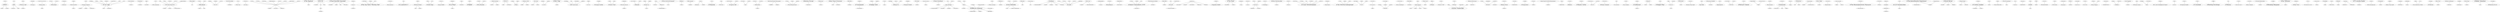 strict graph "" {
	node [label="\N"];
	1601	 [fontsize=9,
		height=0.1388888888888889,
		label="b'Patti Smith'",
		level=7,
		weight=301715,
		width=0.6944444444444444];
	1376	 [fontsize=30,
		height=0.4722222222222222,
		label="b'MC5'",
		level=1,
		weight=121515,
		width=0.8888888888888888];
	1601 -- 1376;
	1797	 [fontsize=9,
		height=0.1388888888888889,
		label="b'Sasha'",
		level=7,
		weight=185908,
		width=0.4027777777777778];
	366	 [fontsize=25,
		height=0.3888888888888889,
		label="b'BT'",
		level=2,
		weight=277601,
		width=0.4444444444444444];
	1797 -- 366;
	694	 [fontsize=9,
		height=0.1388888888888889,
		label="b'Elastica'",
		level=7,
		weight=212443,
		width=0.5];
	2410	 [fontsize=25,
		height=0.3888888888888889,
		label="b'Veruca Salt'",
		level=2,
		weight=124495,
		width=1.8055555555555556];
	694 -- 2410;
	1608	 [fontsize=9,
		height=0.1388888888888889,
		label="b'Paul McCartney'",
		level=7,
		weight=490203,
		width=1.0];
	441	 [fontsize=20,
		height=0.3194444444444444,
		label="b'Chicago'",
		level=3,
		weight=341644,
		width=1.0277777777777777];
	1608 -- 441;
	1900	 [fontsize=9,
		height=0.1388888888888889,
		label="b'Someone Still Loves You\\nBoris Yeltsin'",
		level=7,
		weight=113394,
		width=2.4444444444444446];
	271	 [fontsize=20,
		height=0.3194444444444444,
		label="b'Bishop Allen'",
		level=3,
		weight=118515,
		width=1.5555555555555556];
	1900 -- 271;
	1597	 [fontsize=9,
		height=0.1388888888888889,
		label="b'Parov Stelar'",
		level=7,
		weight=167768,
		width=0.7777777777777778];
	1407	 [fontsize=25,
		height=0.3888888888888889,
		label="b'Micatone'",
		level=2,
		weight=147507,
		width=1.4166666666666667];
	1597 -- 1407;
	2385	 [fontsize=9,
		height=0.1388888888888889,
		label="b'Uniting Nations'",
		level=7,
		weight=103026,
		width=0.9583333333333334];
	1003	 [fontsize=20,
		height=0.3194444444444444,
		label="b'Infernal'",
		level=3,
		weight=147992,
		width=0.9305555555555556];
	2385 -- 1003;
	985	 [fontsize=9,
		height=0.1388888888888889,
		label="b'Ian Pooley'",
		level=7,
		weight=112200,
		width=0.6666666666666666];
	609	 [fontsize=15,
		height=0.2361111111111111,
		label="b'Dimitri From\\nParis'",
		level=4,
		weight=126241,
		width=1.75];
	985 -- 609;
	1816	 [fontsize=9,
		height=0.1388888888888889,
		label="b'Sebadoh'",
		level=7,
		weight=130792,
		width=0.5555555555555556];
	1945	 [fontsize=20,
		height=0.3194444444444444,
		label="b'Stephen Malkmus'",
		level=3,
		weight=175760,
		width=2.236111111111111];
	1816 -- 1945;
	2266	 [fontsize=9,
		height=0.1388888888888889,
		label="b'The Teenagers'",
		level=7,
		weight=181945,
		width=0.9305555555555556];
	520	 [fontsize=30,
		height=0.4722222222222222,
		label="b'Cut Copy'",
		level=1,
		weight=416442,
		width=1.75];
	2266 -- 520;
	1820	 [fontsize=15,
		height=0.2361111111111111,
		label="b'Secret Machines'",
		level=4,
		weight=139385,
		width=1.5277777777777777];
	1392	 [fontsize=9,
		height=0.1388888888888889,
		label="b'Mercury Rev'",
		level=7,
		weight=187376,
		width=0.7916666666666666];
	1820 -- 1392;
	1221	 [fontsize=20,
		height=0.3194444444444444,
		label="b'Ladytron'",
		level=3,
		weight=546528,
		width=1.0833333333333333];
	513	 [fontsize=9,
		height=0.1388888888888889,
		label="b'Crystal Castles'",
		level=7,
		weight=334239,
		width=0.9583333333333334];
	1221 -- 513;
	724	 [fontsize=9,
		height=0.1388888888888889,
		label="b'Emperor'",
		level=7,
		weight=120470,
		width=0.5416666666666666];
	501	 [fontsize=10,
		height=0.1527777777777778,
		label="b'Cradle of\\nFilth'",
		level=6,
		weight=329530,
		width=1.0];
	724 -- 501;
	2176	 [fontsize=9,
		height=0.1388888888888889,
		label="b\"The La's\"",
		level=7,
		weight=206554,
		width=0.5416666666666666];
	2180	 [fontsize=20,
		height=0.3194444444444444,
		label="b'The Libertines'",
		level=3,
		weight=654016,
		width=1.7638888888888888];
	2176 -- 2180;
	2353	 [fontsize=9,
		height=0.1388888888888889,
		label="b'Traffic'",
		level=7,
		weight=154371,
		width=0.4027777777777778];
	509	 [fontsize=15,
		height=0.2361111111111111,
		label="b'Crosby, Stills, Nash\\n& Young'",
		level=4,
		weight=332405,
		width=2.6944444444444446];
	2353 -- 509;
	1703	 [fontsize=20,
		height=0.3194444444444444,
		label="b'Razorlight'",
		level=3,
		weight=775277,
		width=1.2638888888888888];
	1066	 [fontsize=9,
		height=0.1388888888888889,
		label="b'Jet'",
		level=7,
		weight=747836,
		width=0.19444444444444445];
	1703 -- 1066;
	519	 [fontsize=9,
		height=0.1388888888888889,
		label="b'Cut Chemist'",
		level=7,
		weight=104650,
		width=0.7777777777777778];
	292	 [fontsize=25,
		height=0.3888888888888889,
		label="b'Blockhead'",
		level=2,
		weight=185832,
		width=1.625];
	519 -- 292;
	309	 [fontsize=9,
		height=0.1388888888888889,
		label="b'Bobby Darin'",
		level=7,
		weight=242445,
		width=0.7777777777777778];
	565	 [fontsize=12,
		height=0.19444444444444445,
		label="b'Dean Martin'",
		level=5,
		weight=353835,
		width=0.8611111111111112];
	309 -- 565;
	485	 [fontsize=20,
		height=0.3194444444444444,
		label="b'Cold War\\nKids'",
		level=3,
		weight=424655,
		width=1.9305555555555556];
	2068	 [fontsize=9,
		height=0.1388888888888889,
		label="b'The Black\\nKeys'",
		level=7,
		weight=312496,
		width=1.0555555555555556];
	485 -- 2068;
	2284	 [fontsize=9,
		height=0.1388888888888889,
		label="b'The Vines'",
		level=7,
		weight=480646,
		width=0.625];
	2283	 [fontsize=20,
		height=0.3194444444444444,
		label="b'The View'",
		level=3,
		weight=281743,
		width=1.1666666666666667];
	2284 -- 2283;
	2289	 [fontsize=9,
		height=0.1388888888888889,
		label="b'The Whip'",
		level=7,
		weight=146552,
		width=0.5972222222222222];
	2289 -- 520;
	2065	 [fontsize=9,
		height=0.1388888888888889,
		label="b'The Black\\nCrowes'",
		level=7,
		weight=235491,
		width=1.2083333333333333];
	2493	 [fontsize=20,
		height=0.3194444444444444,
		label="b'ZZ Top'",
		level=3,
		weight=523070,
		width=0.9027777777777778];
	2065 -- 2493;
	405	 [fontsize=9,
		height=0.1388888888888889,
		label="b'Carl Perkins'",
		level=7,
		weight=115259,
		width=0.7777777777777778];
	460	 [fontsize=10,
		height=0.1527777777777778,
		label="b'Chuck Berry'",
		level=6,
		weight=454208,
		width=0.8055555555555556];
	405 -- 460;
	2226	 [fontsize=30,
		height=0.4722222222222222,
		label="b'The Rapture'",
		level=1,
		weight=380859,
		width=2.3194444444444446];
	472	 [fontsize=9,
		height=0.1388888888888889,
		label="b'Clinic'",
		level=7,
		weight=152801,
		width=0.3611111111111111];
	2226 -- 472;
	1716	 [fontsize=30,
		height=0.4722222222222222,
		label="b'R.E.M.'",
		level=1,
		weight=1314084,
		width=1.2777777777777777];
	895	 [fontsize=9,
		height=0.1388888888888889,
		label="b'Goo Goo\\nDolls'",
		level=7,
		weight=854056,
		width=1.0];
	1716 -- 895;
	2374	 [fontsize=9,
		height=0.1388888888888889,
		label="b'U2'",
		level=7,
		weight=1652408,
		width=0.18055555555555555];
	1716 -- 2374;
	2435	 [fontsize=9,
		height=0.1388888888888889,
		label="b'Weezer'",
		level=7,
		weight=1317716,
		width=0.4722222222222222];
	1716 -- 2435;
	2331	 [fontsize=30,
		height=0.4722222222222222,
		label="b'Toad the\\nWet Sprocket'",
		level=1,
		weight=155873,
		width=4.5];
	2409	 [fontsize=9,
		height=0.1388888888888889,
		label="b'Vertical Horizon'",
		level=7,
		weight=272035,
		width=1.0];
	2331 -- 2409;
	619	 [fontsize=9,
		height=0.1388888888888889,
		label="b'Dishwalla'",
		level=7,
		weight=146829,
		width=0.6111111111111112];
	2331 -- 619;
	2342	 [fontsize=9,
		height=0.1388888888888889,
		label="b'Tonic'",
		level=7,
		weight=204494,
		width=0.3333333333333333];
	2331 -- 2342;
	2282	 [fontsize=9,
		height=0.1388888888888889,
		label="b'The Verve\\nPipe'",
		level=7,
		weight=171136,
		width=1.0416666666666667];
	2331 -- 2282;
	1728	 [fontsize=9,
		height=0.1388888888888889,
		label="b'Ricky Nelson'",
		level=7,
		weight=142152,
		width=0.8194444444444444];
	350	 [fontsize=12,
		height=0.19444444444444445,
		label="b'Brenda Lee'",
		level=5,
		weight=147329,
		width=0.8194444444444444];
	1728 -- 350;
	1918	 [fontsize=9,
		height=0.1388888888888889,
		label="b'Sparklehorse'",
		level=7,
		weight=229229,
		width=0.8333333333333334];
	1945 -- 1918;
	902	 [fontsize=9,
		height=0.1388888888888889,
		label="b'Grandaddy'",
		level=7,
		weight=338703,
		width=0.6944444444444444];
	1945 -- 902;
	913	 [fontsize=9,
		height=0.1388888888888889,
		label="b'Guided by\\nVoices'",
		level=7,
		weight=206163,
		width=1.1666666666666667];
	1945 -- 913;
	298	 [fontsize=9,
		height=0.1388888888888889,
		label="b'Blood Red\\nShoes'",
		level=7,
		weight=165616,
		width=1.1666666666666667];
	2485	 [fontsize=30,
		height=0.4722222222222222,
		label="b'You Say Party! We\\nSay Die!'",
		level=1,
		weight=102248,
		width=5.444444444444445];
	298 -- 2485;
	302	 [fontsize=9,
		height=0.1388888888888889,
		label="b'Blue Foundation'",
		level=7,
		weight=137355,
		width=1.0277777777777777];
	966	 [fontsize=20,
		height=0.3194444444444444,
		label="b'Hooverphonic'",
		level=3,
		weight=505670,
		width=1.7222222222222223];
	302 -- 966;
	729	 [fontsize=9,
		height=0.1388888888888889,
		label="b'Enon'",
		level=7,
		weight=108667,
		width=0.3333333333333333];
	1677	 [fontsize=30,
		height=0.4722222222222222,
		label="b'Q and\\nNot U'",
		level=1,
		weight=112957,
		width=2.5555555555555554];
	729 -- 1677;
	266	 [fontsize=9,
		height=0.1388888888888889,
		label="b'Billy Idol'",
		level=7,
		weight=491926,
		width=0.5416666666666666];
	669	 [fontsize=25,
		height=0.3888888888888889,
		label="b'Duran Duran'",
		level=2,
		weight=644639,
		width=2.0];
	266 -- 669;
	2243	 [fontsize=9,
		height=0.1388888888888889,
		label="b'The Shirelles'",
		level=7,
		weight=106186,
		width=0.8333333333333334];
	350 -- 2243;
	1687	 [fontsize=9,
		height=0.1388888888888889,
		label="b'Raekwon'",
		level=7,
		weight=111718,
		width=0.5833333333333334];
	1439	 [fontsize=25,
		height=0.3888888888888889,
		label="b'Mobb Deep'",
		level=2,
		weight=207866,
		width=1.8055555555555556];
	1687 -- 1439;
	2426	 [fontsize=9,
		height=0.1388888888888889,
		label="b'Warren Zevon'",
		level=7,
		weight=133680,
		width=0.875];
	1073	 [fontsize=20,
		height=0.3194444444444444,
		label="b'Jimmy Buffett'",
		level=3,
		weight=131225,
		width=1.6944444444444444];
	2426 -- 1073;
	1874	 [fontsize=9,
		height=0.1388888888888889,
		label="b'Sleater-Kinney'",
		level=7,
		weight=171393,
		width=0.9305555555555556];
	1279	 [fontsize=30,
		height=0.4722222222222222,
		label="b'Liz Phair'",
		level=1,
		weight=271289,
		width=1.625];
	1874 -- 1279;
	448	 [fontsize=10,
		height=0.1527777777777778,
		label="b'Chingy'",
		level=6,
		weight=188408,
		width=0.4583333333333333];
	2480	 [fontsize=9,
		height=0.1388888888888889,
		label="b'Ying Yang\\nTwins'",
		level=7,
		weight=158923,
		width=1.0972222222222223];
	448 -- 2480;
	289	 [fontsize=9,
		height=0.1388888888888889,
		label="b'Blindside'",
		level=7,
		weight=131984,
		width=0.5833333333333334];
	1869	 [fontsize=30,
		height=0.4722222222222222,
		label="b'Skillet'",
		level=1,
		weight=150854,
		width=1.125];
	289 -- 1869;
	2315	 [fontsize=9,
		height=0.1388888888888889,
		label="b'Thunderball'",
		level=7,
		weight=136896,
		width=0.75];
	785	 [fontsize=25,
		height=0.3888888888888889,
		label="b'Fila Brazillia'",
		level=2,
		weight=250091,
		width=1.875];
	2315 -- 785;
	928	 [fontsize=20,
		height=0.3194444444444444,
		label="b'Hall &\\nOates'",
		level=3,
		weight=256640,
		width=1.7222222222222223];
	268	 [fontsize=9,
		height=0.1388888888888889,
		label="b'Billy Ocean'",
		level=7,
		weight=129533,
		width=0.7222222222222222];
	928 -- 268;
	644	 [fontsize=9,
		height=0.1388888888888889,
		label="b'Don Henley'",
		level=7,
		weight=207460,
		width=0.7361111111111112];
	928 -- 644;
	754	 [fontsize=25,
		height=0.3888888888888889,
		label="b'Eve 6'",
		level=2,
		weight=317568,
		width=0.8888888888888888];
	1269	 [fontsize=9,
		height=0.1388888888888889,
		label="b'Liquido'",
		level=7,
		weight=114913,
		width=0.4583333333333333];
	754 -- 1269;
	1339	 [fontsize=9,
		height=0.1388888888888889,
		label="b'Marcy Playground'",
		level=7,
		weight=244071,
		width=1.125];
	754 -- 1339;
	1309	 [fontsize=9,
		height=0.1388888888888889,
		label="b'Lupe Fiasco'",
		level=7,
		weight=323095,
		width=0.7638888888888888];
	1494	 [fontsize=25,
		height=0.3888888888888889,
		label="b'Nas'",
		level=2,
		weight=479776,
		width=0.625];
	1309 -- 1494;
	588	 [fontsize=20,
		height=0.3194444444444444,
		label="b'Deltron 3030'",
		level=3,
		weight=149636,
		width=1.5972222222222223];
	1325	 [fontsize=9,
		height=0.1388888888888889,
		label="b'Madvillain'",
		level=7,
		weight=185607,
		width=0.6388888888888888];
	588 -- 1325;
	923	 [fontsize=9,
		height=0.1388888888888889,
		label="b'GZA/Genius'",
		level=7,
		weight=139601,
		width=0.7638888888888888];
	588 -- 923;
	661	 [fontsize=20,
		height=0.3194444444444444,
		label="b'Dr. John'",
		level=3,
		weight=104737,
		width=1.0555555555555556];
	2190	 [fontsize=9,
		height=0.1388888888888889,
		label="b'The Meters'",
		level=7,
		weight=102157,
		width=0.7083333333333334];
	661 -- 2190;
	1774	 [fontsize=9,
		height=0.1388888888888889,
		label="b'Ry Cooder'",
		level=7,
		weight=143658,
		width=0.6666666666666666];
	661 -- 1774;
	1038	 [fontsize=9,
		height=0.1388888888888889,
		label="b'Jane Monheit'",
		level=7,
		weight=101781,
		width=0.8472222222222222];
	1280	 [fontsize=12,
		height=0.19444444444444445,
		label="b'Lizz Wright'",
		level=5,
		weight=117629,
		width=0.7777777777777778];
	1038 -- 1280;
	968	 [fontsize=30,
		height=0.4722222222222222,
		label="b'Hot Chip'",
		level=1,
		weight=581254,
		width=1.625];
	2174	 [fontsize=9,
		height=0.1388888888888889,
		label="b'The Knife'",
		level=7,
		weight=562406,
		width=0.6111111111111112];
	968 -- 2174;
	1103	 [fontsize=9,
		height=0.1388888888888889,
		label="b'John Mellencamp'",
		level=7,
		weight=250401,
		width=1.0972222222222223];
	1718	 [fontsize=20,
		height=0.3194444444444444,
		label="b'REO Speedwagon'",
		level=3,
		weight=213533,
		width=2.3055555555555554];
	1103 -- 1718;
	1095	 [fontsize=9,
		height=0.1388888888888889,
		label="b'John Hiatt'",
		level=7,
		weight=101439,
		width=0.6388888888888888];
	454	 [fontsize=12,
		height=0.19444444444444445,
		label="b'Chris Isaak'",
		level=5,
		weight=294773,
		width=0.7916666666666666];
	1095 -- 454;
	364	 [fontsize=9,
		height=0.1388888888888889,
		label="b'Bryan Adams'",
		level=7,
		weight=702695,
		width=0.8333333333333334];
	1799	 [fontsize=25,
		height=0.3888888888888889,
		label="b'Savage Garden'",
		level=2,
		weight=403602,
		width=2.4444444444444446];
	364 -- 1799;
	1947	 [fontsize=9,
		height=0.1388888888888889,
		label="b'Stereolab'",
		level=7,
		weight=314069,
		width=0.6111111111111112];
	1950	 [fontsize=25,
		height=0.3888888888888889,
		label="b'Stereo Total'",
		level=2,
		weight=166598,
		width=1.9027777777777777];
	1947 -- 1950;
	2021	 [fontsize=9,
		height=0.1388888888888889,
		label="b'Teenage Fanclub'",
		level=7,
		weight=162863,
		width=1.0694444444444444];
	351	 [fontsize=20,
		height=0.3194444444444444,
		label="b'Brendan Benson'",
		level=3,
		weight=109384,
		width=2.0833333333333335];
	2021 -- 351;
	1208	 [fontsize=9,
		height=0.1388888888888889,
		label="b'Kruder &\\nDorfmeister'",
		level=7,
		weight=357924,
		width=1.4027777777777777];
	327	 [fontsize=25,
		height=0.3888888888888889,
		label="b'Bonobo'",
		level=2,
		weight=471515,
		width=1.2083333333333333];
	1208 -- 327;
	2001	 [fontsize=9,
		height=0.1388888888888889,
		label="b'Taj Mahal'",
		level=7,
		weight=110103,
		width=0.6111111111111112];
	368	 [fontsize=20,
		height=0.3194444444444444,
		label="b'Buddy Guy'",
		level=3,
		weight=168170,
		width=1.375];
	2001 -- 368;
	734	 [fontsize=12,
		height=0.19444444444444445,
		label="b'Enya'",
		level=5,
		weight=610123,
		width=0.375];
	423	 [fontsize=9,
		height=0.1388888888888889,
		label="b'Celtic Woman'",
		level=7,
		weight=114314,
		width=0.8611111111111112];
	734 -- 423;
	279	 [fontsize=9,
		height=0.1388888888888889,
		label="b\"Blackmore's Night\"",
		level=7,
		weight=159198,
		width=1.125];
	734 -- 279;
	839	 [fontsize=25,
		height=0.3888888888888889,
		label="b\"Fun Lovin'\\nCriminals\"",
		level=2,
		weight=191712,
		width=3.3333333333333335];
	881	 [fontsize=9,
		height=0.1388888888888889,
		label="b'G. Love'",
		level=7,
		weight=119949,
		width=0.5];
	839 -- 881;
	686	 [fontsize=20,
		height=0.3194444444444444,
		label="b'Editors'",
		level=3,
		weight=686981,
		width=0.875];
	2442	 [fontsize=9,
		height=0.1388888888888889,
		label="b'White Lies'",
		level=7,
		weight=140157,
		width=0.6666666666666666];
	686 -- 2442;
	1733	 [fontsize=20,
		height=0.3194444444444444,
		label="b'Rise Against'",
		level=3,
		weight=579114,
		width=1.5694444444444444];
	488	 [fontsize=9,
		height=0.1388888888888889,
		label="b'Comeback Kid'",
		level=7,
		weight=121533,
		width=0.9027777777777778];
	1733 -- 488;
	380	 [fontsize=9,
		height=0.1388888888888889,
		label="b'Buzzcocks'",
		level=7,
		weight=307283,
		width=0.6666666666666666];
	295	 [fontsize=20,
		height=0.3194444444444444,
		label="b'Blondie'",
		level=3,
		weight=681337,
		width=0.9305555555555556];
	380 -- 295;
	2106	 [fontsize=9,
		height=0.1388888888888889,
		label="b'The Damned'",
		level=7,
		weight=171259,
		width=0.8055555555555556];
	380 -- 2106;
	2449	 [fontsize=9,
		height=0.1388888888888889,
		label="b'will.i.am'",
		level=7,
		weight=152853,
		width=0.5138888888888888];
	1565	 [fontsize=30,
		height=0.4722222222222222,
		label="b'Omarion'",
		level=1,
		weight=160896,
		width=1.6111111111111112];
	2449 -- 1565;
	1444	 [fontsize=9,
		height=0.1388888888888889,
		label="b'Modjo'",
		level=7,
		weight=165668,
		width=0.3888888888888889];
	315	 [fontsize=15,
		height=0.2361111111111111,
		label="b'Bob Sinclar'",
		level=4,
		weight=375094,
		width=1.0416666666666667];
	1444 -- 315;
	1397	 [fontsize=9,
		height=0.1388888888888889,
		label="b'Method Man\\n& Redman'",
		level=7,
		weight=117887,
		width=1.5416666666666667];
	524	 [fontsize=25,
		height=0.3888888888888889,
		label="b'Cypress Hill'",
		level=2,
		weight=471151,
		width=1.8611111111111112];
	1397 -- 524;
	2256	 [fontsize=9,
		height=0.1388888888888889,
		label="b'The Stone\\nRoses'",
		level=7,
		weight=461510,
		width=1.1527777777777777];
	1551	 [fontsize=12,
		height=0.19444444444444445,
		label="b'Oasis'",
		level=5,
		weight=1593442,
		width=0.4166666666666667];
	2256 -- 1551;
	1899	 [fontsize=9,
		height=0.1388888888888889,
		label="b'Solomon Burke'",
		level=7,
		weight=118170,
		width=0.9583333333333334];
	311	 [fontsize=15,
		height=0.2361111111111111,
		label="b'Bobby Womack'",
		level=4,
		weight=150878,
		width=1.4305555555555556];
	1899 -- 311;
	587	 [fontsize=20,
		height=0.3194444444444444,
		label="b'Del tha\\nFunkee Homosapien'",
		level=3,
		weight=136831,
		width=3.6805555555555554];
	533	 [fontsize=9,
		height=0.1388888888888889,
		label="b'DANGERDOOM'",
		level=7,
		weight=113968,
		width=1.0];
	587 -- 533;
	957	 [fontsize=9,
		height=0.1388888888888889,
		label="b'Hieroglyphics'",
		level=7,
		weight=113846,
		width=0.8472222222222222];
	587 -- 957;
	2046	 [fontsize=9,
		height=0.1388888888888889,
		label="b'The Animals'",
		level=7,
		weight=461289,
		width=0.7777777777777778];
	2237	 [fontsize=20,
		height=0.3194444444444444,
		label="b'The Rolling\\nStones'",
		level=3,
		weight=1461018,
		width=2.513888888888889];
	2046 -- 2237;
	285	 [fontsize=25,
		height=0.3888888888888889,
		label="b'Bleeding Through'",
		level=2,
		weight=145649,
		width=2.75];
	756	 [fontsize=9,
		height=0.1388888888888889,
		label="b'Evergreen Terrace'",
		level=7,
		weight=110291,
		width=1.1527777777777777];
	285 -- 756;
	595	 [fontsize=20,
		height=0.3194444444444444,
		label="b'Destroyer'",
		level=3,
		weight=174672,
		width=1.2083333333333333];
	1851	 [fontsize=9,
		height=0.1388888888888889,
		label="b'Silver Jews'",
		level=7,
		weight=174930,
		width=0.7222222222222222];
	595 -- 1851;
	318	 [fontsize=25,
		height=0.3888888888888889,
		label="b'Bone Thugs-N-Harmony'",
		level=2,
		weight=212676,
		width=3.763888888888889];
	2371	 [fontsize=9,
		height=0.1388888888888889,
		label="b'Twista'",
		level=7,
		weight=191450,
		width=0.4027777777777778];
	318 -- 2371;
	2311	 [fontsize=9,
		height=0.1388888888888889,
		label="b'Three 6\\nMafia'",
		level=7,
		weight=193662,
		width=0.9444444444444444];
	318 -- 2311;
	288	 [fontsize=15,
		height=0.2361111111111111,
		label="b'Blind Melon'",
		level=4,
		weight=351969,
		width=1.0694444444444444];
	1381	 [fontsize=9,
		height=0.1388888888888889,
		label="b'Meat Puppets'",
		level=7,
		weight=142097,
		width=0.8611111111111112];
	288 -- 1381;
	1569	 [fontsize=9,
		height=0.1388888888888889,
		label="b'Operation Ivy'",
		level=7,
		weight=162208,
		width=0.8472222222222222];
	2355	 [fontsize=30,
		height=0.4722222222222222,
		label="b'Transplants'",
		level=1,
		weight=144169,
		width=2.1805555555555554];
	1569 -- 2355;
	408	 [fontsize=9,
		height=0.1388888888888889,
		label="b'Carole King'",
		level=7,
		weight=215500,
		width=0.7361111111111112];
	1002	 [fontsize=30,
		height=0.4722222222222222,
		label="b'Indigo Girls'",
		level=1,
		weight=175174,
		width=2.111111111111111];
	408 -- 1002;
	1431	 [fontsize=9,
		height=0.1388888888888889,
		label="b'Minutemen'",
		level=7,
		weight=115779,
		width=0.6944444444444444];
	832	 [fontsize=10,
		height=0.1527777777777778,
		label="b'Fugazi'",
		level=6,
		weight=242245,
		width=0.4444444444444444];
	1431 -- 832;
	1441	 [fontsize=9,
		height=0.1388888888888889,
		label="b'Modern Talking'",
		level=7,
		weight=158444,
		width=0.9444444444444444];
	319	 [fontsize=25,
		height=0.3888888888888889,
		label="b'Boney M.'",
		level=2,
		weight=251367,
		width=1.4722222222222223];
	1441 -- 319;
	1712	 [fontsize=9,
		height=0.1388888888888889,
		label="b'Reel Big\\nFish'",
		level=7,
		weight=336486,
		width=0.9166666666666666];
	1882	 [fontsize=25,
		height=0.3888888888888889,
		label="b'Smash Mouth'",
		level=2,
		weight=414274,
		width=2.1527777777777777];
	1712 -- 1882;
	801	 [fontsize=20,
		height=0.3194444444444444,
		label="b'Flo Rida'",
		level=3,
		weight=152190,
		width=1.0416666666666667];
	1632	 [fontsize=9,
		height=0.1388888888888889,
		label="b'Petey Pablo'",
		level=7,
		weight=106909,
		width=0.7638888888888888];
	801 -- 1632;
	2055	 [fontsize=9,
		height=0.1388888888888889,
		label="b'The Band'",
		level=7,
		weight=331958,
		width=0.6111111111111112];
	2055 -- 509;
	1553	 [fontsize=12,
		height=0.19444444444444445,
		label="b'Ocean Colour\\nScene'",
		level=5,
		weight=238247,
		width=1.5555555555555556];
	2163	 [fontsize=9,
		height=0.1388888888888889,
		label="b'The Jam'",
		level=7,
		weight=316470,
		width=0.5416666666666666];
	1553 -- 2163;
	2016	 [fontsize=25,
		height=0.3888888888888889,
		label="b'Tears for\\nFears'",
		level=2,
		weight=534460,
		width=2.5694444444444446];
	1638	 [fontsize=9,
		height=0.1388888888888889,
		label="b'Phil Collins'",
		level=7,
		weight=657205,
		width=0.7083333333333334];
	2016 -- 1638;
	1560	 [fontsize=9,
		height=0.1388888888888889,
		label="b'OK Go'",
		level=7,
		weight=485588,
		width=0.4305555555555556];
	337	 [fontsize=20,
		height=0.3194444444444444,
		label="b'Boy Kill\\nBoy'",
		level=3,
		weight=214130,
		width=1.6388888888888888];
	1560 -- 337;
	2274	 [fontsize=9,
		height=0.1388888888888889,
		label="b'The Turtles'",
		level=7,
		weight=171696,
		width=0.7083333333333334];
	2083	 [fontsize=9,
		height=0.1388888888888889,
		label="b'The Byrds'",
		level=7,
		weight=436385,
		width=0.6388888888888888];
	2274 -- 2083;
	1846	 [fontsize=9,
		height=0.1388888888888889,
		label="b'Shivaree'",
		level=7,
		weight=164910,
		width=0.5555555555555556];
	1279 -- 1846;
	2422	 [fontsize=9,
		height=0.1388888888888889,
		label="b'Waldeck'",
		level=7,
		weight=184946,
		width=0.5277777777777778];
	1536	 [fontsize=20,
		height=0.3194444444444444,
		label="b'Nitin Sawhney'",
		level=3,
		weight=276508,
		width=1.7777777777777777];
	2422 -- 1536;
	2320	 [fontsize=15,
		height=0.2361111111111111,
		label="b'Tiefschwarz'",
		level=4,
		weight=100188,
		width=1.0833333333333333];
	328	 [fontsize=9,
		height=0.1388888888888889,
		label="b'Booka Shade'",
		level=7,
		weight=212158,
		width=0.8333333333333334];
	2320 -- 328;
	259	 [fontsize=9,
		height=0.1388888888888889,
		label="b'Big Star'",
		level=7,
		weight=123448,
		width=0.5138888888888888];
	259 -- 2083;
	943	 [fontsize=9,
		height=0.1388888888888889,
		label="b'Heart'",
		level=7,
		weight=330911,
		width=0.3472222222222222];
	943 -- 1718;
	2120	 [fontsize=9,
		height=0.1388888888888889,
		label="b'The Doors'",
		level=7,
		weight=1209838,
		width=0.6527777777777778];
	1010	 [fontsize=30,
		height=0.4722222222222222,
		label="b'Iron Butterfly'",
		level=1,
		weight=136163,
		width=2.375];
	2120 -- 1010;
	1617	 [fontsize=20,
		height=0.3194444444444444,
		label="b'Peaches'",
		level=3,
		weight=356967,
		width=1.0833333333333333];
	2375	 [fontsize=9,
		height=0.1388888888888889,
		label="b'Uffie'",
		level=7,
		weight=203166,
		width=0.2916666666666667];
	1617 -- 2375;
	1853	 [fontsize=12,
		height=0.19444444444444445,
		label="b'Silversun Pickups'",
		level=5,
		weight=197960,
		width=1.25];
	1401	 [fontsize=9,
		height=0.1388888888888889,
		label="b'Mew'",
		level=7,
		weight=323244,
		width=0.2916666666666667];
	1853 -- 1401;
	1973	 [fontsize=25,
		height=0.3888888888888889,
		label="b'Sublime'",
		level=2,
		weight=664300,
		width=1.2638888888888888];
	2192	 [fontsize=9,
		height=0.1388888888888889,
		label="b'The Mighty\\nMighty Bosstones'",
		level=7,
		weight=194604,
		width=1.9166666666666667];
	1973 -- 2192;
	1317	 [fontsize=9,
		height=0.1388888888888889,
		label="b'Mad Caddies'",
		level=7,
		weight=175751,
		width=0.8194444444444444];
	1973 -- 1317;
	2049	 [fontsize=9,
		height=0.1388888888888889,
		label="b'The Aquabats'",
		level=7,
		weight=123187,
		width=0.8611111111111112];
	1973 -- 2049;
	418	 [fontsize=9,
		height=0.1388888888888889,
		label="b'Catch 22'",
		level=7,
		weight=146676,
		width=0.5694444444444444];
	1973 -- 418;
	1252	 [fontsize=9,
		height=0.1388888888888889,
		label="b'Less Than\\nJake'",
		level=7,
		weight=328278,
		width=1.0555555555555556];
	1973 -- 1252;
	2171	 [fontsize=9,
		height=0.1388888888888889,
		label="b'The Kinks'",
		level=7,
		weight=815953,
		width=0.625];
	1298	 [fontsize=30,
		height=0.4722222222222222,
		label="b'Love'",
		level=1,
		weight=208521,
		width=0.9166666666666666];
	2171 -- 1298;
	2086	 [fontsize=20,
		height=0.3194444444444444,
		label="b'The Cars'",
		level=3,
		weight=338676,
		width=1.1527777777777777];
	435	 [fontsize=9,
		height=0.1388888888888889,
		label="b'Cheap Trick'",
		level=7,
		weight=276535,
		width=0.75];
	2086 -- 435;
	2337	 [fontsize=9,
		height=0.1388888888888889,
		label="b'Tom Petty and\\nthe Heartbreakers'",
		level=7,
		weight=399653,
		width=2.138888888888889];
	2086 -- 2337;
	1277	 [fontsize=9,
		height=0.1388888888888889,
		label="b'Little Richard'",
		level=7,
		weight=194277,
		width=0.8333333333333334];
	1277 -- 460;
	1268	 [fontsize=9,
		height=0.1388888888888889,
		label="b'Lipps, Inc.'",
		level=7,
		weight=111025,
		width=0.6527777777777778];
	1268 -- 319;
	2114	 [fontsize=9,
		height=0.1388888888888889,
		label="b'The Dillinger\\nEscape Plan'",
		level=7,
		weight=183619,
		width=1.6944444444444444];
	1542	 [fontsize=10,
		height=0.1527777777777778,
		label="b'Norma Jean'",
		level=6,
		weight=144513,
		width=0.7916666666666666];
	2114 -- 1542;
	2218	 [fontsize=9,
		height=0.1388888888888889,
		label="b'The Pretenders'",
		level=7,
		weight=369737,
		width=0.9722222222222222];
	749	 [fontsize=25,
		height=0.3888888888888889,
		label="b'Eurythmics'",
		level=2,
		weight=537321,
		width=1.7222222222222223];
	2218 -- 749;
	1029	 [fontsize=15,
		height=0.2361111111111111,
		label="b'James Brown'",
		level=4,
		weight=595105,
		width=1.25];
	329	 [fontsize=9,
		height=0.1388888888888889,
		label="b\"Booker T. &\\nThe MG's\"",
		level=7,
		weight=184502,
		width=1.4444444444444444];
	1029 -- 329;
	2033	 [fontsize=9,
		height=0.1388888888888889,
		label="b'Test Icicles'",
		level=7,
		weight=111238,
		width=0.7083333333333334];
	568	 [fontsize=30,
		height=0.4722222222222222,
		label="b'Death From\\nAbove 1979'",
		level=1,
		weight=395895,
		width=4.777777777777778];
	2033 -- 568;
	2075	 [fontsize=20,
		height=0.3194444444444444,
		label="b'The Boomtown\\nRats'",
		level=3,
		weight=101179,
		width=2.6805555555555554];
	2275	 [fontsize=9,
		height=0.1388888888888889,
		label="b'The Undertones'",
		level=7,
		weight=159626,
		width=1.0];
	2075 -- 2275;
	249	 [fontsize=15,
		height=0.2361111111111111,
		label="b'Bette Midler'",
		level=4,
		weight=139097,
		width=1.0972222222222223];
	677	 [fontsize=9,
		height=0.1388888888888889,
		label="b'Eartha Kitt'",
		level=7,
		weight=130386,
		width=0.6666666666666666];
	249 -- 677;
	354	 [fontsize=9,
		height=0.1388888888888889,
		label="b'Brian Wilson'",
		level=7,
		weight=104038,
		width=0.7916666666666666];
	354 -- 1298;
	1639	 [fontsize=9,
		height=0.1388888888888889,
		label="b'Phish'",
		level=7,
		weight=166021,
		width=0.3611111111111111];
	1550	 [fontsize=25,
		height=0.3888888888888889,
		label="b'O.A.R.'",
		level=2,
		weight=141947,
		width=1.0555555555555556];
	1639 -- 1550;
	2148	 [fontsize=9,
		height=0.1388888888888889,
		label="b'The Gossip'",
		level=7,
		weight=284982,
		width=0.7222222222222222];
	2148 -- 2485;
	270	 [fontsize=12,
		height=0.19444444444444445,
		label="b'Bing Crosby'",
		level=5,
		weight=238683,
		width=0.8611111111111112];
	935	 [fontsize=9,
		height=0.1388888888888889,
		label="b'Harry Connick,\\nJr.'",
		level=7,
		weight=189957,
		width=1.2083333333333333];
	270 -- 935;
	820	 [fontsize=9,
		height=0.1388888888888889,
		label="b'Frank Sinatra'",
		level=7,
		weight=805246,
		width=0.8472222222222222];
	270 -- 820;
	2414	 [fontsize=9,
		height=0.1388888888888889,
		label="b'Vince Guaraldi\\nTrio'",
		level=7,
		weight=129962,
		width=1.2777777777777777];
	270 -- 2414;
	1784	 [fontsize=9,
		height=0.1388888888888889,
		label="b'Sammy Davis,\\nJr.'",
		level=7,
		weight=125156,
		width=1.1666666666666667];
	270 -- 1784;
	1500	 [fontsize=9,
		height=0.1388888888888889,
		label="b'Nat King\\nCole'",
		level=7,
		weight=458108,
		width=0.9444444444444444];
	270 -- 1500;
	522	 [fontsize=9,
		height=0.1388888888888889,
		label="b'Cutting Crew'",
		level=7,
		weight=135447,
		width=0.8194444444444444];
	1916	 [fontsize=25,
		height=0.3888888888888889,
		label="b'Spandau Ballet'",
		level=2,
		weight=200569,
		width=2.361111111111111];
	522 -- 1916;
	2129	 [fontsize=30,
		height=0.4722222222222222,
		label="b'The Faint'",
		level=1,
		weight=374938,
		width=1.7638888888888888];
	955	 [fontsize=9,
		height=0.1388888888888889,
		label="b'Her Space\\nHoliday'",
		level=7,
		weight=168101,
		width=1.25];
	2129 -- 955;
	2079	 [fontsize=9,
		height=0.1388888888888889,
		label="b'The Bravery'",
		level=7,
		weight=603476,
		width=0.7638888888888888];
	2129 -- 2079;
	861	 [fontsize=9,
		height=0.1388888888888889,
		label="b'George Harrison'",
		level=7,
		weight=399119,
		width=1.0416666666666667];
	2455	 [fontsize=12,
		height=0.19444444444444445,
		label="b'Wings'",
		level=5,
		weight=114904,
		width=0.4444444444444444];
	861 -- 2455;
	1636	 [fontsize=9,
		height=0.1388888888888889,
		label="b'Pharoahe Monch'",
		level=7,
		weight=115073,
		width=1.0555555555555556];
	490	 [fontsize=12,
		height=0.19444444444444445,
		label="b'Common'",
		level=5,
		weight=390856,
		width=0.6527777777777778];
	1636 -- 490;
	458	 [fontsize=9,
		height=0.1388888888888889,
		label="b'Chromeo'",
		level=7,
		weight=225280,
		width=0.5694444444444444];
	458 -- 520;
	261	 [fontsize=9,
		height=0.1388888888888889,
		label="b'Bill Evans'",
		level=7,
		weight=208659,
		width=0.625];
	443	 [fontsize=15,
		height=0.2361111111111111,
		label="b'Chick Corea'",
		level=4,
		weight=166943,
		width=1.125];
	261 -- 443;
	904	 [fontsize=9,
		height=0.1388888888888889,
		label="b'Grateful Dead'",
		level=7,
		weight=339215,
		width=0.875];
	904 -- 509;
	348	 [fontsize=9,
		height=0.1388888888888889,
		label="b'Brazilian Girls'",
		level=7,
		weight=196183,
		width=0.8888888888888888];
	889	 [fontsize=20,
		height=0.3194444444444444,
		label="b'Goldfrapp'",
		level=3,
		weight=906439,
		width=1.2222222222222223];
	348 -- 889;
	1564	 [fontsize=25,
		height=0.3888888888888889,
		label="b'Olivia Newton-John'",
		level=2,
		weight=127094,
		width=3.013888888888889];
	1190	 [fontsize=9,
		height=0.1388888888888889,
		label="b'Kim Carnes'",
		level=7,
		weight=111138,
		width=0.7361111111111112];
	1564 -- 1190;
	459	 [fontsize=9,
		height=0.1388888888888889,
		label="b'Chubby Checker'",
		level=7,
		weight=101631,
		width=1.0416666666666667];
	459 -- 460;
	317	 [fontsize=9,
		height=0.1388888888888889,
		label="b\"Bomfunk MC's\"",
		level=7,
		weight=216041,
		width=0.9027777777777778];
	544	 [fontsize=15,
		height=0.2361111111111111,
		label="b'Darude'",
		level=4,
		weight=334531,
		width=0.6805555555555556];
	317 -- 544;
	2263	 [fontsize=9,
		height=0.1388888888888889,
		label="b'The Suicide\\nMachines'",
		level=7,
		weight=117303,
		width=1.4583333333333333];
	2355 -- 2263;
	262	 [fontsize=9,
		height=0.1388888888888889,
		label="b'Bill Haley and\\nthe Comets'",
		level=7,
		weight=108643,
		width=1.6944444444444444];
	262 -- 460;
	250	 [fontsize=9,
		height=0.1388888888888889,
		label="b'Better Than\\nEzra'",
		level=7,
		weight=234650,
		width=1.1388888888888888];
	504	 [fontsize=30,
		height=0.4722222222222222,
		label="b'Crash Test\\nDummies'",
		level=1,
		weight=186053,
		width=4.152777777777778];
	250 -- 504;
	2262	 [fontsize=9,
		height=0.1388888888888889,
		label="b'The Sugarcubes'",
		level=7,
		weight=132489,
		width=1.0277777777777777];
	1158	 [fontsize=20,
		height=0.3194444444444444,
		label="b'Kate Bush'",
		level=3,
		weight=491069,
		width=1.2916666666666667];
	2262 -- 1158;
	316	 [fontsize=9,
		height=0.1388888888888889,
		label="b'Bo Diddley'",
		level=7,
		weight=138593,
		width=0.6805555555555556];
	316 -- 368;
	2431	 [fontsize=9,
		height=0.1388888888888889,
		label="b'Way Out\\nWest'",
		level=7,
		weight=144919,
		width=0.9722222222222222];
	366 -- 2431;
	979	 [fontsize=9,
		height=0.1388888888888889,
		label="b'Hybrid'",
		level=7,
		weight=158018,
		width=0.4166666666666667];
	366 -- 979;
	1297	 [fontsize=9,
		height=0.1388888888888889,
		label="b'Lou Reed'",
		level=7,
		weight=592004,
		width=0.6111111111111112];
	2279	 [fontsize=30,
		height=0.4722222222222222,
		label="b'The Velvet\\nUnderground'",
		level=1,
		weight=848202,
		width=4.777777777777778];
	1297 -- 2279;
	1141	 [fontsize=9,
		height=0.1388888888888889,
		label="b'Justice vs\\nSimian'",
		level=7,
		weight=118794,
		width=1.1666666666666667];
	1990	 [fontsize=15,
		height=0.2361111111111111,
		label="b'Surkin'",
		level=4,
		weight=111343,
		width=0.5833333333333334];
	1141 -- 1990;
	1084	 [fontsize=9,
		height=0.1388888888888889,
		label="b'Joe Cocker'",
		level=7,
		weight=419628,
		width=0.7083333333333334];
	1084 -- 2237;
	1287	 [fontsize=9,
		height=0.1388888888888889,
		label="b'Loreena McKennitt'",
		level=7,
		weight=262157,
		width=1.1805555555555556];
	553	 [fontsize=12,
		height=0.19444444444444445,
		label="b'David Arkenstone'",
		level=5,
		weight=146659,
		width=1.2361111111111112];
	1287 -- 553;
	383	 [fontsize=9,
		height=0.1388888888888889,
		label="b'Cab Calloway'",
		level=7,
		weight=126526,
		width=0.8611111111111112];
	243	 [fontsize=9,
		height=0.1388888888888889,
		label="b'Benny Goodman'",
		level=7,
		weight=162700,
		width=1.0416666666666667];
	383 -- 243;
	1516	 [fontsize=9,
		height=0.1388888888888889,
		label="b'New Radicals'",
		level=7,
		weight=198737,
		width=0.8611111111111112];
	1516 -- 504;
	1418	 [fontsize=9,
		height=0.1388888888888889,
		label="b'Mike &\\nThe Mechanics'",
		level=7,
		weight=157135,
		width=1.4861111111111112];
	453	 [fontsize=20,
		height=0.3194444444444444,
		label="b'Chris de\\nBurgh'",
		level=3,
		weight=194755,
		width=2.013888888888889];
	1418 -- 453;
	1700	 [fontsize=15,
		height=0.2361111111111111,
		label="b'Ray Charles'",
		level=4,
		weight=603951,
		width=1.125];
	1293	 [fontsize=9,
		height=0.1388888888888889,
		label="b'Louis Armstrong'",
		level=7,
		weight=609230,
		width=1.0138888888888888];
	1700 -- 1293;
	632	 [fontsize=9,
		height=0.1388888888888889,
		label="b'DJ Mehdi'",
		level=7,
		weight=114930,
		width=0.5972222222222222];
	632 -- 1990;
	748	 [fontsize=9,
		height=0.1388888888888889,
		label="b'Europe'",
		level=7,
		weight=356109,
		width=0.4583333333333333];
	579	 [fontsize=20,
		height=0.3194444444444444,
		label="b'Def Leppard'",
		level=3,
		weight=386528,
		width=1.5416666666666667];
	748 -- 579;
	1380	 [fontsize=20,
		height=0.3194444444444444,
		label="b'Meat Loaf'",
		level=3,
		weight=303221,
		width=1.2361111111111112];
	267	 [fontsize=9,
		height=0.1388888888888889,
		label="b'Billy Joel'",
		level=7,
		weight=666852,
		width=0.5694444444444444];
	1380 -- 267;
	255	 [fontsize=9,
		height=0.1388888888888889,
		label="b'Biffy Clyro'",
		level=7,
		weight=174883,
		width=0.6527777777777778];
	1474	 [fontsize=25,
		height=0.3888888888888889,
		label="b'Muse'",
		level=2,
		weight=1629255,
		width=0.8611111111111112];
	255 -- 1474;
	2340	 [fontsize=9,
		height=0.1388888888888889,
		label="b'Tom Waits'",
		level=7,
		weight=622809,
		width=0.6527777777777778];
	976	 [fontsize=20,
		height=0.3194444444444444,
		label="b\"Howlin' Wolf\"",
		level=3,
		weight=164071,
		width=1.5277777777777777];
	2340 -- 976;
	826	 [fontsize=9,
		height=0.1388888888888889,
		label="b'Friendly Fires'",
		level=7,
		weight=156331,
		width=0.8611111111111112];
	826 -- 520;
	714	 [fontsize=9,
		height=0.1388888888888889,
		label="b'Elvis Presley'",
		level=7,
		weight=831560,
		width=0.8194444444444444];
	714 -- 2237;
	552	 [fontsize=9,
		height=0.1388888888888889,
		label="b'Dave Matthews\\nBand'",
		level=7,
		weight=629789,
		width=1.4027777777777777];
	552 -- 1550;
	1730	 [fontsize=9,
		height=0.1388888888888889,
		label="b'Rihanna'",
		level=7,
		weight=990964,
		width=0.5277777777777778];
	1143	 [fontsize=30,
		height=0.4722222222222222,
		label="b'Justin Timberlake'",
		level=1,
		weight=972050,
		width=3.2777777777777777];
	1730 -- 1143;
	246	 [fontsize=20,
		height=0.3194444444444444,
		label="b'Bernard Herrmann'",
		level=3,
		weight=176836,
		width=2.3055555555555554];
	728	 [fontsize=9,
		height=0.1388888888888889,
		label="b'Ennio Morricone'",
		level=7,
		weight=387052,
		width=1.0277777777777777];
	246 -- 728;
	1007	 [fontsize=9,
		height=0.1388888888888889,
		label="b'INXS'",
		level=7,
		weight=514441,
		width=0.3333333333333333];
	669 -- 1007;
	2212	 [fontsize=9,
		height=0.1388888888888889,
		label="b'The Police'",
		level=7,
		weight=957227,
		width=0.6666666666666666];
	669 -- 2212;
	1932	 [fontsize=9,
		height=0.1388888888888889,
		label="b'Stacey Kent'",
		level=7,
		weight=136652,
		width=0.7638888888888888];
	1932 -- 1280;
	2402	 [fontsize=9,
		height=0.1388888888888889,
		label="b'Van Morrison'",
		level=7,
		weight=650090,
		width=0.8194444444444444];
	2402 -- 509;
	438	 [fontsize=9,
		height=0.1388888888888889,
		label="b'Chet Baker'",
		level=7,
		weight=286277,
		width=0.7083333333333334];
	263	 [fontsize=12,
		height=0.19444444444444445,
		label="b'Billie Holiday'",
		level=5,
		weight=521970,
		width=0.9027777777777778];
	438 -- 263;
	1742	 [fontsize=9,
		height=0.1388888888888889,
		label="b'Robert Palmer'",
		level=7,
		weight=210546,
		width=0.9027777777777778];
	365	 [fontsize=25,
		height=0.3888888888888889,
		label="b'Bryan Ferry'",
		level=2,
		weight=149908,
		width=1.8194444444444444];
	1742 -- 365;
	236	 [fontsize=10,
		height=0.1527777777777778,
		label="b'Ben E.\\nKing'",
		level=6,
		weight=201830,
		width=0.8611111111111112];
	2234	 [fontsize=9,
		height=0.1388888888888889,
		label="b'The Righteous\\nBrothers'",
		level=7,
		weight=160867,
		width=1.5555555555555556];
	236 -- 2234;
	1398	 [fontsize=9,
		height=0.1388888888888889,
		label="b'Method Man'",
		level=7,
		weight=193357,
		width=0.7777777777777778];
	1398 -- 524;
	2359	 [fontsize=9,
		height=0.1388888888888889,
		label="b'Trick Daddy'",
		level=7,
		weight=109506,
		width=0.75];
	2483	 [fontsize=25,
		height=0.3888888888888889,
		label="b'Young Buck'",
		level=2,
		weight=126393,
		width=1.875];
	2359 -- 2483;
	2095	 [fontsize=10,
		height=0.1527777777777778,
		label="b'The Coasters'",
		level=6,
		weight=128605,
		width=0.875];
	2210	 [fontsize=9,
		height=0.1388888888888889,
		label="b'The Platters'",
		level=7,
		weight=139025,
		width=0.7638888888888888];
	2095 -- 2210;
	624	 [fontsize=12,
		height=0.19444444444444445,
		label="b'Dizzy Gillespie'",
		level=5,
		weight=173597,
		width=1.0277777777777777];
	498	 [fontsize=9,
		height=0.1388888888888889,
		label="b'Count Basie'",
		level=7,
		weight=203412,
		width=0.7638888888888888];
	624 -- 498;
	1089	 [fontsize=20,
		height=0.3194444444444444,
		label="b'John Mayall &\\nThe Bluesbreakers'",
		level=3,
		weight=118074,
		width=4.319444444444445];
	398	 [fontsize=9,
		height=0.1388888888888889,
		label="b'Canned Heat'",
		level=7,
		weight=206959,
		width=0.8194444444444444];
	1089 -- 398;
	2300	 [fontsize=9,
		height=0.1388888888888889,
		label="b'The Zutons'",
		level=7,
		weight=418529,
		width=0.7083333333333334];
	2300 -- 337;
	1646	 [fontsize=12,
		height=0.19444444444444445,
		label="b'Pixies'",
		level=5,
		weight=962774,
		width=0.4305555555555556];
	941	 [fontsize=9,
		height=0.1388888888888889,
		label="b'H\xc3\xbcsker D\xc3\xbc'",
		level=7,
		weight=164469,
		width=0.6666666666666666];
	1646 -- 941;
	1389	 [fontsize=9,
		height=0.1388888888888889,
		label="b'Men at\\nWork'",
		level=7,
		weight=251687,
		width=0.8611111111111112];
	245	 [fontsize=25,
		height=0.3888888888888889,
		label="b'Berlin'",
		level=2,
		weight=156754,
		width=0.8888888888888888];
	1389 -- 245;
	1033	 [fontsize=9,
		height=0.1388888888888889,
		label="b'James Taylor'",
		level=7,
		weight=347328,
		width=0.8194444444444444];
	1033 -- 1002;
	323	 [fontsize=9,
		height=0.1388888888888889,
		label="b'Bonnie Raitt'",
		level=7,
		weight=156706,
		width=0.7777777777777778];
	1835	 [fontsize=30,
		height=0.4722222222222222,
		label="b'Shawn Colvin'",
		level=1,
		weight=171442,
		width=2.5555555555555554];
	323 -- 1835;
	905	 [fontsize=9,
		height=0.1388888888888889,
		label="b'Great Lake\\nSwimmers'",
		level=7,
		weight=183333,
		width=1.4583333333333333];
	320	 [fontsize=15,
		height=0.2361111111111111,
		label="b'Bon Iver'",
		level=4,
		weight=202669,
		width=0.7638888888888888];
	905 -- 320;
	2354	 [fontsize=9,
		height=0.1388888888888889,
		label="b'Train'",
		level=7,
		weight=367682,
		width=0.3194444444444444];
	2354 -- 504;
	2211	 [fontsize=9,
		height=0.1388888888888889,
		label="b'The Pointer\\nSisters'",
		level=7,
		weight=192510,
		width=1.2777777777777777];
	646	 [fontsize=25,
		height=0.3888888888888889,
		label="b'Donna Summer'",
		level=2,
		weight=285175,
		width=2.4444444444444446];
	2211 -- 646;
	252	 [fontsize=9,
		height=0.1388888888888889,
		label="b'Beulah'",
		level=7,
		weight=194912,
		width=0.4444444444444444];
	271 -- 252;
	1674	 [fontsize=9,
		height=0.1388888888888889,
		label="b'Pulp'",
		level=7,
		weight=506107,
		width=0.2916666666666667];
	2182	 [fontsize=12,
		height=0.19444444444444445,
		label="b'The Long\\nBlondes'",
		level=5,
		weight=194201,
		width=1.375];
	1674 -- 2182;
	988	 [fontsize=9,
		height=0.1388888888888889,
		label="b'Iced Earth'",
		level=7,
		weight=295248,
		width=0.6527777777777778];
	1011	 [fontsize=20,
		height=0.3194444444444444,
		label="b'Iron Maiden'",
		level=3,
		weight=836037,
		width=1.4722222222222223];
	988 -- 1011;
	498 -- 243;
	1534	 [fontsize=9,
		height=0.1388888888888889,
		label="b'Nine Days'",
		level=7,
		weight=130850,
		width=0.6527777777777778];
	1257	 [fontsize=30,
		height=0.4722222222222222,
		label="b'Lifehouse'",
		level=1,
		weight=626378,
		width=1.8194444444444444];
	1534 -- 1257;
	858	 [fontsize=9,
		height=0.1388888888888889,
		label="b'Gene Vincent'",
		level=7,
		weight=100536,
		width=0.8472222222222222];
	858 -- 460;
	1693	 [fontsize=20,
		height=0.3194444444444444,
		label="b'Rancid'",
		level=3,
		weight=371926,
		width=0.875];
	2092	 [fontsize=9,
		height=0.1388888888888889,
		label="b'The Clash'",
		level=7,
		weight=1019250,
		width=0.6388888888888888];
	1693 -- 2092;
	1830	 [fontsize=9,
		height=0.1388888888888889,
		label="b'Sex Pistols'",
		level=7,
		weight=481109,
		width=0.7083333333333334];
	1693 -- 1830;
	1382	 [fontsize=9,
		height=0.1388888888888889,
		label="b'Medi\xc3\xa6val B\xc3\xa6bes'",
		level=7,
		weight=116592,
		width=1.0833333333333333];
	279 -- 1382;
	990	 [fontsize=9,
		height=0.1388888888888889,
		label="b'Iggy Pop'",
		level=7,
		weight=549042,
		width=0.5555555555555556];
	1376 -- 990;
	2257	 [fontsize=9,
		height=0.1388888888888889,
		label="b'The Stooges'",
		level=7,
		weight=372542,
		width=0.7916666666666666];
	1376 -- 2257;
	377	 [fontsize=9,
		height=0.1388888888888889,
		label="b'Busted'",
		level=7,
		weight=121836,
		width=0.4444444444444444];
	1857	 [fontsize=30,
		height=0.4722222222222222,
		label="b'Simple Plan'",
		level=1,
		weight=581407,
		width=2.236111111111111];
	377 -- 1857;
	2165	 [fontsize=9,
		height=0.1388888888888889,
		label="b'The J.\\nGeils Band'",
		level=7,
		weight=126615,
		width=1.1944444444444444];
	2165 -- 1718;
	1875	 [fontsize=9,
		height=0.1388888888888889,
		label="b'Sleeper'",
		level=7,
		weight=103474,
		width=0.4861111111111111];
	901	 [fontsize=12,
		height=0.19444444444444445,
		label="b'Graham Coxon'",
		level=5,
		weight=199444,
		width=1.0833333333333333];
	1875 -- 901;
	1468	 [fontsize=9,
		height=0.1388888888888889,
		label="b'MSTRKRFT'",
		level=7,
		weight=259367,
		width=0.7361111111111112];
	1468 -- 568;
	2429	 [fontsize=9,
		height=0.1388888888888889,
		label="b'Wax Tailor'",
		level=7,
		weight=120166,
		width=0.6527777777777778];
	2429 -- 292;
	721	 [fontsize=25,
		height=0.3888888888888889,
		label="b'Eminem'",
		level=2,
		weight=956558,
		width=1.2777777777777777];
	1305	 [fontsize=9,
		height=0.1388888888888889,
		label="b'Ludacris'",
		level=7,
		weight=423907,
		width=0.5416666666666666];
	721 -- 1305;
	1717	 [fontsize=9,
		height=0.1388888888888889,
		label="b'Remy Zero'",
		level=7,
		weight=272923,
		width=0.6944444444444444];
	1257 -- 1717;
	877	 [fontsize=9,
		height=0.1388888888888889,
		label="b'Glenn Miller'",
		level=7,
		weight=193316,
		width=0.7638888888888888];
	877 -- 243;
	1250	 [fontsize=9,
		height=0.1388888888888889,
		label="b'Leonard Cohen'",
		level=7,
		weight=536625,
		width=0.9583333333333334];
	1352	 [fontsize=20,
		height=0.3194444444444444,
		label="b'Martha Wainwright'",
		level=3,
		weight=207931,
		width=2.3194444444444446];
	1250 -- 1352;
	312	 [fontsize=9,
		height=0.1388888888888889,
		label="b'Bob Dylan'",
		level=7,
		weight=1228317,
		width=0.6527777777777778];
	312 -- 2279;
	772	 [fontsize=9,
		height=0.1388888888888889,
		label="b'Fat Joe'",
		level=7,
		weight=167891,
		width=0.4722222222222222];
	1043	 [fontsize=25,
		height=0.3888888888888889,
		label="b'Ja Rule'",
		level=2,
		weight=197508,
		width=1.1805555555555556];
	772 -- 1043;
	1342	 [fontsize=20,
		height=0.3194444444444444,
		label="b'Marianne Faithfull'",
		level=3,
		weight=133106,
		width=2.2083333333333335];
	1491	 [fontsize=9,
		height=0.1388888888888889,
		label="b'Nancy Sinatra'",
		level=7,
		weight=399785,
		width=0.8888888888888888];
	1342 -- 1491;
	2264	 [fontsize=9,
		height=0.1388888888888889,
		label="b'The Sunshine\\nUnderground'",
		level=7,
		weight=133168,
		width=1.7916666666666667];
	337 -- 2264;
	1276	 [fontsize=9,
		height=0.1388888888888889,
		label="b'Little Man\\nTate'",
		level=7,
		weight=140931,
		width=1.0];
	337 -- 1276;
	970	 [fontsize=9,
		height=0.1388888888888889,
		label="b'Hot Hot\\nHeat'",
		level=7,
		weight=559139,
		width=0.8888888888888888];
	337 -- 970;
	2203	 [fontsize=9,
		height=0.1388888888888889,
		label="b'The Ordinary\\nBoys'",
		level=7,
		weight=141211,
		width=1.25];
	337 -- 2203;
	590	 [fontsize=9,
		height=0.1388888888888889,
		label="b'De-Phazz'",
		level=7,
		weight=360761,
		width=0.6111111111111112];
	1050	 [fontsize=25,
		height=0.3888888888888889,
		label="b'Jazzanova'",
		level=2,
		weight=300664,
		width=1.6666666666666667];
	590 -- 1050;
	1855	 [fontsize=9,
		height=0.1388888888888889,
		label="b'Simon &\\nGarfunkel'",
		level=7,
		weight=945402,
		width=1.25];
	1523	 [fontsize=15,
		height=0.2361111111111111,
		label="b'Nick Drake'",
		level=4,
		weight=657487,
		width=1.0];
	1855 -- 1523;
	1606	 [fontsize=9,
		height=0.1388888888888889,
		label="b'Paul Anka'",
		level=7,
		weight=168306,
		width=0.6388888888888888];
	1722	 [fontsize=30,
		height=0.4722222222222222,
		label="b'Richard Cheese'",
		level=1,
		weight=214574,
		width=3.0];
	1606 -- 1722;
	2193	 [fontsize=9,
		height=0.1388888888888889,
		label="b'The Monkees'",
		level=7,
		weight=273656,
		width=0.8472222222222222];
	2083 -- 2193;
	1055	 [fontsize=30,
		height=0.4722222222222222,
		label="b'Jefferson Airplane'",
		level=1,
		weight=542912,
		width=3.361111111111111];
	2083 -- 1055;
	2118	 [fontsize=9,
		height=0.1388888888888889,
		label="b'The Donnas'",
		level=7,
		weight=182841,
		width=0.7638888888888888];
	2410 -- 2118;
	1226	 [fontsize=15,
		height=0.2361111111111111,
		label="b'Lamb of\\nGod'",
		level=4,
		weight=310308,
		width=1.3055555555555556];
	1361	 [fontsize=9,
		height=0.1388888888888889,
		label="b'Mastodon'",
		level=7,
		weight=241190,
		width=0.6111111111111112];
	1226 -- 1361;
	1697	 [fontsize=9,
		height=0.1388888888888889,
		label="b'Rascal Flatts'",
		level=7,
		weight=181161,
		width=0.8194444444444444];
	344	 [fontsize=20,
		height=0.3194444444444444,
		label="b'Brad Paisley'",
		level=3,
		weight=125204,
		width=1.5694444444444444];
	1697 -- 344;
	1044	 [fontsize=9,
		height=0.1388888888888889,
		label="b'Jarvis Cocker'",
		level=7,
		weight=102396,
		width=0.8611111111111112];
	1044 -- 901;
	1230	 [fontsize=9,
		height=0.1388888888888889,
		label="b'Late of\\nthe Pier'",
		level=7,
		weight=247598,
		width=1.0416666666666667];
	547	 [fontsize=30,
		height=0.4722222222222222,
		label="b'Datarock'",
		level=1,
		weight=196999,
		width=1.6805555555555556];
	1230 -- 547;
	868	 [fontsize=9,
		height=0.1388888888888889,
		label="b'Gil Scott-Heron'",
		level=7,
		weight=103853,
		width=0.9722222222222222];
	868 -- 311;
	272	 [fontsize=9,
		height=0.1388888888888889,
		label="b'Bitter:Sweet'",
		level=7,
		weight=122634,
		width=0.7638888888888888];
	1056	 [fontsize=20,
		height=0.3194444444444444,
		label="b'Jem'",
		level=3,
		weight=484415,
		width=0.5277777777777778];
	272 -- 1056;
	1766	 [fontsize=9,
		height=0.1388888888888889,
		label="b'Roy Orbison'",
		level=7,
		weight=348960,
		width=0.7777777777777778];
	1766 -- 460;
	420	 [fontsize=9,
		height=0.1388888888888889,
		label="b'Cat Stevens'",
		level=7,
		weight=546004,
		width=0.7638888888888888];
	420 -- 1523;
	764	 [fontsize=25,
		height=0.3888888888888889,
		label="b'Fabolous'",
		level=2,
		weight=216202,
		width=1.4305555555555556];
	1425	 [fontsize=9,
		height=0.1388888888888889,
		label="b'Mims'",
		level=7,
		weight=130798,
		width=0.3333333333333333];
	764 -- 1425;
	1637	 [fontsize=9,
		height=0.1388888888888889,
		label="b'Pharrell'",
		level=7,
		weight=193144,
		width=0.5];
	764 -- 1637;
	2194	 [fontsize=12,
		height=0.19444444444444445,
		label="b'The Moody\\nBlues'",
		level=5,
		weight=258506,
		width=1.3194444444444444];
	2155	 [fontsize=9,
		height=0.1388888888888889,
		label="b'The Hollies'",
		level=7,
		weight=298630,
		width=0.7083333333333334];
	2194 -- 2155;
	1603	 [fontsize=9,
		height=0.1388888888888889,
		label="b'Paul McCartney\\n& Wings'",
		level=7,
		weight=246761,
		width=1.625];
	2194 -- 1603;
	987	 [fontsize=25,
		height=0.3888888888888889,
		label="b'Ice Cube'",
		level=2,
		weight=306252,
		width=1.4027777777777777];
	1281	 [fontsize=9,
		height=0.1388888888888889,
		label="b'LL Cool\\nJ'",
		level=7,
		weight=229660,
		width=0.6666666666666666];
	987 -- 1281;
	1076	 [fontsize=9,
		height=0.1388888888888889,
		label="b'J.J. Cale'",
		level=7,
		weight=165374,
		width=0.5555555555555556];
	368 -- 1076;
	2578	 [fontsize=9,
		height=0.1388888888888889,
		label="b'Sean Paul'",
		level=7,
		weight=460250,
		width=0.6527777777777778];
	275	 [fontsize=9,
		height=0.1388888888888889,
		label="b'Black Eyed\\nPeas'",
		level=7,
		weight=957174,
		width=1.1388888888888888];
	2578 -- 275;
	2350	 [fontsize=9,
		height=0.1388888888888889,
		label="b'Townes Van\\nZandt'",
		level=7,
		weight=127669,
		width=1.2222222222222223];
	723	 [fontsize=15,
		height=0.2361111111111111,
		label="b'Emmylou Harris'",
		level=4,
		weight=142511,
		width=1.4583333333333333];
	2350 -- 723;
	275 -- 1143;
	1399	 [fontsize=9,
		height=0.1388888888888889,
		label="b'Metric'",
		level=7,
		weight=563444,
		width=0.3888888888888889];
	1399 -- 2485;
	322	 [fontsize=12,
		height=0.19444444444444445,
		label="b\"Bonnie 'Prince'\\nBilly\"",
		level=5,
		weight=301843,
		width=1.4444444444444444];
	1225	 [fontsize=9,
		height=0.1388888888888889,
		label="b'Lambchop'",
		level=7,
		weight=144792,
		width=0.6527777777777778];
	322 -- 1225;
	1904	 [fontsize=9,
		height=0.1388888888888889,
		label="b'Songs: Ohia'",
		level=7,
		weight=124130,
		width=0.7777777777777778];
	322 -- 1904;
	326	 [fontsize=9,
		height=0.1388888888888889,
		label="b'Bono'",
		level=7,
		weight=121569,
		width=0.3333333333333333];
	2374 -- 326;
	1438	 [fontsize=9,
		height=0.1388888888888889,
		label="b\"Mo' Horizons\"",
		level=7,
		weight=213986,
		width=0.8194444444444444];
	1438 -- 1407;
	2230	 [fontsize=9,
		height=0.1388888888888889,
		label="b'The Raveonettes'",
		level=7,
		weight=225545,
		width=1.0694444444444444];
	2081	 [fontsize=30,
		height=0.4722222222222222,
		label="b'The Brian\\nJonestown Massacre'",
		level=1,
		weight=130555,
		width=6.069444444444445];
	2230 -- 2081;
	2241	 [fontsize=9,
		height=0.1388888888888889,
		label="b'The Sea\\nand Cake'",
		level=7,
		weight=152290,
		width=1.2361111111111112];
	1641	 [fontsize=15,
		height=0.2361111111111111,
		label="b'Pinback'",
		level=4,
		weight=303216,
		width=0.7361111111111112];
	2241 -- 1641;
	530	 [fontsize=9,
		height=0.1388888888888889,
		label="b'Damien Jurado'",
		level=7,
		weight=105792,
		width=0.9444444444444444];
	1122	 [fontsize=15,
		height=0.2361111111111111,
		label="b'Josh Ritter'",
		level=4,
		weight=186561,
		width=0.9722222222222222];
	530 -- 1122;
	549	 [fontsize=9,
		height=0.1388888888888889,
		label="b'Dave Matthews &\\nTim Reynolds'",
		level=7,
		weight=110409,
		width=2.0555555555555554];
	1550 -- 549;
	401	 [fontsize=9,
		height=0.1388888888888889,
		label="b'Cansei de\\nSer Sexy'",
		level=7,
		weight=253631,
		width=1.3194444444444444];
	547 -- 401;
	896	 [fontsize=9,
		height=0.1388888888888889,
		label="b'Goose'",
		level=7,
		weight=126170,
		width=0.4166666666666667];
	547 -- 896;
	607	 [fontsize=9,
		height=0.1388888888888889,
		label="b'Digitalism'",
		level=7,
		weight=367371,
		width=0.625];
	547 -- 607;
	1913	 [fontsize=9,
		height=0.1388888888888889,
		label="b'Soulwax'",
		level=7,
		weight=264237,
		width=0.5277777777777778];
	1237	 [fontsize=30,
		height=0.4722222222222222,
		label="b'LCD Soundsystem'",
		level=1,
		weight=622881,
		width=3.486111111111111];
	1913 -- 1237;
	805	 [fontsize=9,
		height=0.1388888888888889,
		label="b'Foals'",
		level=7,
		weight=265087,
		width=0.3472222222222222];
	805 -- 568;
	2287	 [fontsize=9,
		height=0.1388888888888889,
		label="b'The Wallflowers'",
		level=7,
		weight=343767,
		width=1.0];
	2287 -- 504;
	2166	 [fontsize=30,
		height=0.4722222222222222,
		label="b'The Jimi\\nHendrix Experience'",
		level=1,
		weight=495688,
		width=5.569444444444445];
	2043	 [fontsize=9,
		height=0.1388888888888889,
		label="b'The Allman\\nBrothers Band'",
		level=7,
		weight=389580,
		width=1.7083333333333333];
	2166 -- 2043;
	286	 [fontsize=9,
		height=0.1388888888888889,
		label="b'Blind Faith'",
		level=7,
		weight=132824,
		width=0.6805555555555556];
	2166 -- 286;
	554	 [fontsize=30,
		height=0.4722222222222222,
		label="b'David Byrne'",
		level=1,
		weight=155448,
		width=2.2777777777777777];
	713	 [fontsize=9,
		height=0.1388888888888889,
		label="b'Elvis Costello'",
		level=7,
		weight=477693,
		width=0.8611111111111112];
	554 -- 713;
	2054	 [fontsize=9,
		height=0.1388888888888889,
		label="b\"The B-52's\"",
		level=7,
		weight=307010,
		width=0.6805555555555556];
	554 -- 2054;
	2005	 [fontsize=9,
		height=0.1388888888888889,
		label="b'Talking Heads'",
		level=7,
		weight=626936,
		width=0.8888888888888888];
	554 -- 2005;
	564	 [fontsize=9,
		height=0.1388888888888889,
		label="b'dead prez'",
		level=7,
		weight=151309,
		width=0.625];
	564 -- 1494;
	1887	 [fontsize=9,
		height=0.1388888888888889,
		label="b'Smokie'",
		level=7,
		weight=139848,
		width=0.4722222222222222];
	1887 -- 319;
	1075	 [fontsize=9,
		height=0.1388888888888889,
		label="b'Jim Sturgess'",
		level=7,
		weight=124086,
		width=0.8194444444444444];
	326 -- 1075;
	265	 [fontsize=9,
		height=0.1388888888888889,
		label="b'Billy Bragg\\n& Wilco'",
		level=7,
		weight=129429,
		width=1.2777777777777777];
	1122 -- 265;
	575	 [fontsize=20,
		height=0.3194444444444444,
		label="b'Deep Purple'",
		level=3,
		weight=848986,
		width=1.5555555555555556];
	2302	 [fontsize=9,
		height=0.1388888888888889,
		label="b'Thin Lizzy'",
		level=7,
		weight=356257,
		width=0.6388888888888888];
	575 -- 2302;
	1583	 [fontsize=9,
		height=0.1388888888888889,
		label="b'Page &\\nPlant'",
		level=7,
		weight=100072,
		width=0.9027777777777778];
	575 -- 1583;
	1170	 [fontsize=9,
		height=0.1388888888888889,
		label="b'Keith Jarrett'",
		level=7,
		weight=174898,
		width=0.7777777777777778];
	1170 -- 443;
	2296	 [fontsize=9,
		height=0.1388888888888889,
		label="b'The Yardbirds'",
		level=7,
		weight=344095,
		width=0.875];
	2296 -- 1055;
	2028	 [fontsize=9,
		height=0.1388888888888889,
		label="b'Ten Years\\nAfter'",
		level=7,
		weight=186994,
		width=1.0416666666666667];
	2028 -- 1010;
	2381	 [fontsize=9,
		height=0.1388888888888889,
		label="b'Uncle Tupelo'",
		level=7,
		weight=121825,
		width=0.8194444444444444];
	500	 [fontsize=30,
		height=0.4722222222222222,
		label="b'Cowboy Junkies'",
		level=1,
		weight=137255,
		width=3.0416666666666665];
	2381 -- 500;
	1472	 [fontsize=12,
		height=0.19444444444444445,
		label="b'MUM'",
		level=5,
		weight=173564,
		width=0.3888888888888889];
	1223	 [fontsize=9,
		height=0.1388888888888889,
		label="b'Lali Puna'",
		level=7,
		weight=233071,
		width=0.5972222222222222];
	1472 -- 1223;
	650	 [fontsize=9,
		height=0.1388888888888889,
		label="b'Donovan'",
		level=7,
		weight=329147,
		width=0.5555555555555556];
	650 -- 1298;
	2336	 [fontsize=9,
		height=0.1388888888888889,
		label="b'Tom Petty'",
		level=7,
		weight=346538,
		width=0.625];
	510	 [fontsize=15,
		height=0.2361111111111111,
		label="b'Crosby, Stills\\n& Nash'",
		level=4,
		weight=177306,
		width=2.013888888888889];
	2336 -- 510;
	2191	 [fontsize=20,
		height=0.3194444444444444,
		label="b'The Microphones'",
		level=3,
		weight=209964,
		width=2.1527777777777777];
	1884	 [fontsize=9,
		height=0.1388888888888889,
		label="b'Smog'",
		level=7,
		weight=171885,
		width=0.3611111111111111];
	2191 -- 1884;
	2299	 [fontsize=9,
		height=0.1388888888888889,
		label="b'The Zombies'",
		level=7,
		weight=313245,
		width=0.8194444444444444];
	2299 -- 1298;
	2424	 [fontsize=9,
		height=0.1388888888888889,
		label="b'Warrant'",
		level=7,
		weight=128102,
		width=0.5];
	579 -- 2424;
	463	 [fontsize=9,
		height=0.1388888888888889,
		label="b'Cinderella'",
		level=7,
		weight=154819,
		width=0.6388888888888888];
	579 -- 463;
	2104	 [fontsize=9,
		height=0.1388888888888889,
		label="b'The Cult'",
		level=7,
		weight=190384,
		width=0.5416666666666666];
	579 -- 2104;
	2443	 [fontsize=9,
		height=0.1388888888888889,
		label="b'White Lion'",
		level=7,
		weight=107022,
		width=0.6666666666666666];
	579 -- 2443;
	1527	 [fontsize=9,
		height=0.1388888888888889,
		label="b'Nicole Scherzinger'",
		level=7,
		weight=146513,
		width=1.1805555555555556];
	1527 -- 1143;
	374	 [fontsize=9,
		height=0.1388888888888889,
		label="b'Burzum'",
		level=7,
		weight=133009,
		width=0.4861111111111111];
	610	 [fontsize=10,
		height=0.1527777777777778,
		label="b'Dimmu Borgir'",
		level=6,
		weight=271005,
		width=0.8888888888888888];
	374 -- 610;
	1210	 [fontsize=9,
		height=0.1388888888888889,
		label="b'Kula Shaker'",
		level=7,
		weight=164009,
		width=0.7638888888888888];
	1210 -- 1551;
	313	 [fontsize=9,
		height=0.1388888888888889,
		label="b'Bob Dylan and\\nThe Band'",
		level=7,
		weight=141120,
		width=1.6388888888888888];
	313 -- 509;
	537	 [fontsize=12,
		height=0.19444444444444445,
		label="b'Danko Jones'",
		level=5,
		weight=136752,
		width=0.9305555555555556];
	674	 [fontsize=9,
		height=0.1388888888888889,
		label="b'Eagles of\\nDeath Metal'",
		level=7,
		weight=258955,
		width=1.4583333333333333];
	537 -- 674;
	251	 [fontsize=9,
		height=0.1388888888888889,
		label="b'Between the Buried\\nand Me'",
		level=7,
		weight=106227,
		width=1.8055555555555556];
	251 -- 1361;
	952	 [fontsize=9,
		height=0.1388888888888889,
		label="b'Herbie Hancock'",
		level=7,
		weight=397768,
		width=1.0];
	443 -- 952;
	550	 [fontsize=9,
		height=0.1388888888888889,
		label="b'Dave Brubeck'",
		level=7,
		weight=205179,
		width=0.875];
	443 -- 550;
	304	 [fontsize=9,
		height=0.1388888888888889,
		label="b'Blue Six'",
		level=7,
		weight=103865,
		width=0.5277777777777778];
	609 -- 304;
	1610	 [fontsize=9,
		height=0.1388888888888889,
		label="b'Paul Simon'",
		level=7,
		weight=432872,
		width=0.7222222222222222];
	509 -- 1610;
	1505	 [fontsize=9,
		height=0.1388888888888889,
		label="b'Neil Young'",
		level=7,
		weight=675838,
		width=0.6805555555555556];
	509 -- 1505;
	1503	 [fontsize=9,
		height=0.1388888888888889,
		label="b'Neil Young &\\nCrazy Horse'",
		level=7,
		weight=172935,
		width=1.6944444444444444];
	509 -- 1503;
	1854	 [fontsize=9,
		height=0.1388888888888889,
		label="b'Simian Mobile\\nDisco'",
		level=7,
		weight=326654,
		width=1.3472222222222223];
	1854 -- 520;
	2482	 [fontsize=9,
		height=0.1388888888888889,
		label="b'Yonderboi'",
		level=7,
		weight=230536,
		width=0.625];
	2482 -- 327;
	1975	 [fontsize=9,
		height=0.1388888888888889,
		label="b'Suede'",
		level=7,
		weight=364479,
		width=0.4027777777777778];
	901 -- 1975;
	1709	 [fontsize=9,
		height=0.1388888888888889,
		label="b'Redman'",
		level=7,
		weight=131327,
		width=0.5277777777777778];
	637	 [fontsize=25,
		height=0.3888888888888889,
		label="b'DMX'",
		level=2,
		weight=353243,
		width=0.7777777777777778];
	1709 -- 637;
	681	 [fontsize=9,
		height=0.1388888888888889,
		label="b'Eddie Money'",
		level=7,
		weight=110609,
		width=0.8194444444444444];
	681 -- 1718;
	1123	 [fontsize=9,
		height=0.1388888888888889,
		label="b'Josh Rouse'",
		level=7,
		weight=185493,
		width=0.7361111111111112];
	351 -- 1123;
	1817	 [fontsize=9,
		height=0.1388888888888889,
		label="b'SebastiAn'",
		level=7,
		weight=145960,
		width=0.6388888888888888];
	1817 -- 1990;
	963	 [fontsize=15,
		height=0.2361111111111111,
		label="b'Hole'",
		level=4,
		weight=360592,
		width=0.4305555555555556];
	260	 [fontsize=9,
		height=0.1388888888888889,
		label="b'Bikini Kill'",
		level=7,
		weight=119094,
		width=0.5833333333333334];
	963 -- 260;
	1640	 [fontsize=9,
		height=0.1388888888888889,
		label="b'Phoenix'",
		level=7,
		weight=399008,
		width=0.5138888888888888];
	1640 -- 520;
	2126	 [fontsize=9,
		height=0.1388888888888889,
		label="b'The Everly\\nBrothers'",
		level=7,
		weight=182204,
		width=1.3194444444444444];
	2126 -- 460;
	1662	 [fontsize=9,
		height=0.1388888888888889,
		label="b'Primal Scream'",
		level=7,
		weight=428628,
		width=0.9166666666666666];
	2107	 [fontsize=15,
		height=0.2361111111111111,
		label="b'The Dandy\\nWarhols'",
		level=4,
		weight=594006,
		width=1.9166666666666667];
	1662 -- 2107;
	1659	 [fontsize=9,
		height=0.1388888888888889,
		label="b'Prefuse 73'",
		level=7,
		weight=259980,
		width=0.6805555555555556];
	292 -- 1659;
	615	 [fontsize=9,
		height=0.1388888888888889,
		label="b'Diplo'",
		level=7,
		weight=133571,
		width=0.3333333333333333];
	292 -- 615;
	1334	 [fontsize=9,
		height=0.1388888888888889,
		label="b'Manitoba'",
		level=7,
		weight=106052,
		width=0.5833333333333334];
	2074	 [fontsize=20,
		height=0.3194444444444444,
		label="b'The Books'",
		level=3,
		weight=213141,
		width=1.3333333333333333];
	1334 -- 2074;
	2139	 [fontsize=9,
		height=0.1388888888888889,
		label="b'The Funky\\nLowlives'",
		level=7,
		weight=102989,
		width=1.3194444444444444];
	1049	 [fontsize=20,
		height=0.3194444444444444,
		label="b'Jazzamor'",
		level=3,
		weight=114778,
		width=1.2083333333333333];
	2139 -- 1049;
	1893	 [fontsize=9,
		height=0.1388888888888889,
		label="b'Sofa Surfers'",
		level=7,
		weight=256632,
		width=0.7916666666666666];
	1893 -- 785;
	1473	 [fontsize=20,
		height=0.3194444444444444,
		label="b'Murs'",
		level=3,
		weight=112456,
		width=0.625];
	1275	 [fontsize=9,
		height=0.1388888888888889,
		label="b'Little Brother'",
		level=7,
		weight=106614,
		width=0.8194444444444444];
	1473 -- 1275;
	363	 [fontsize=9,
		height=0.1388888888888889,
		label="b'Bruce Springsteen'",
		level=7,
		weight=834099,
		width=1.1527777777777777];
	1019	 [fontsize=12,
		height=0.19444444444444445,
		label="b'Jackson Browne'",
		level=5,
		weight=221481,
		width=1.1666666666666667];
	363 -- 1019;
	1296	 [fontsize=9,
		height=0.1388888888888889,
		label="b'Lou Rawls'",
		level=7,
		weight=100101,
		width=0.6527777777777778];
	311 -- 1296;
	2122	 [fontsize=9,
		height=0.1388888888888889,
		label="b'The Drifters'",
		level=7,
		weight=174271,
		width=0.75];
	1783	 [fontsize=15,
		height=0.2361111111111111,
		label="b'Sam Cooke'",
		level=4,
		weight=261479,
		width=1.0694444444444444];
	2122 -- 1783;
	1626	 [fontsize=9,
		height=0.1388888888888889,
		label="b'Pete Murray'",
		level=7,
		weight=134203,
		width=0.7638888888888888];
	1437	 [fontsize=20,
		height=0.3194444444444444,
		label="b'Missy Higgins'",
		level=3,
		weight=190785,
		width=1.7222222222222223];
	1626 -- 1437;
	372	 [fontsize=12,
		height=0.19444444444444445,
		label="b'Built to\\nSpill'",
		level=5,
		weight=386001,
		width=0.9027777777777778];
	2067	 [fontsize=9,
		height=0.1388888888888889,
		label="b'The Black\\nHeart Procession'",
		level=7,
		weight=101292,
		width=1.8194444444444444];
	372 -- 2067;
	2025	 [fontsize=9,
		height=0.1388888888888889,
		label="b'Television'",
		level=7,
		weight=197190,
		width=0.625];
	2025 -- 2279;
	612	 [fontsize=9,
		height=0.1388888888888889,
		label="b'Dinosaur Jr.'",
		level=7,
		weight=306442,
		width=0.7638888888888888];
	1470	 [fontsize=15,
		height=0.2361111111111111,
		label="b'Mudhoney'",
		level=4,
		weight=189721,
		width=0.9583333333333334];
	612 -- 1470;
	382	 [fontsize=9,
		height=0.1388888888888889,
		label="b'\xc3\x89dith Piaf'",
		level=7,
		weight=235332,
		width=0.6111111111111112];
	428	 [fontsize=9,
		height=0.1388888888888889,
		label="b'Charles Aznavour'",
		level=7,
		weight=102760,
		width=1.1111111111111112];
	382 -- 428;
	382 -- 263;
	1982	 [fontsize=9,
		height=0.1388888888888889,
		label="b'Sun Kil\\nMoon'",
		level=7,
		weight=160398,
		width=0.9166666666666666];
	1982 -- 320;
	1241	 [fontsize=20,
		height=0.3194444444444444,
		label="b'Led Zeppelin'",
		level=3,
		weight=1267330,
		width=1.6111111111111112];
	1098	 [fontsize=9,
		height=0.1388888888888889,
		label="b'John Lennon'",
		level=7,
		weight=850977,
		width=0.8055555555555556];
	1241 -- 1098;
	773	 [fontsize=9,
		height=0.1388888888888889,
		label="b'Fats Domino'",
		level=7,
		weight=160143,
		width=0.7916666666666666];
	773 -- 460;
	1304	 [fontsize=9,
		height=0.1388888888888889,
		label="b'Lucinda Williams'",
		level=7,
		weight=159513,
		width=1.0555555555555556];
	500 -- 1304;
	1951	 [fontsize=9,
		height=0.1388888888888889,
		label="b'Steve Earle'",
		level=7,
		weight=143243,
		width=0.7361111111111112];
	500 -- 1951;
	369	 [fontsize=9,
		height=0.1388888888888889,
		label="b'Buddy Holly'",
		level=7,
		weight=323515,
		width=0.75];
	460 -- 369;
	1063	 [fontsize=9,
		height=0.1388888888888889,
		label="b'Jerry Lee\\nLewis'",
		level=7,
		weight=202282,
		width=1.0694444444444444];
	460 -- 1063;
	680	 [fontsize=9,
		height=0.1388888888888889,
		label="b'Eddie Cochran'",
		level=7,
		weight=142443,
		width=0.9305555555555556];
	460 -- 680;
	625	 [fontsize=9,
		height=0.1388888888888889,
		label="b'Django Reinhardt'",
		level=7,
		weight=203998,
		width=1.0972222222222223];
	625 -- 263;
	379	 [fontsize=9,
		height=0.1388888888888889,
		label="b'Butthole Surfers'",
		level=7,
		weight=199712,
		width=1.0138888888888888];
	379 -- 1470;
	583	 [fontsize=9,
		height=0.1388888888888889,
		label="b'Delays'",
		level=7,
		weight=163965,
		width=0.4305555555555556];
	2304	 [fontsize=20,
		height=0.3194444444444444,
		label="b'Thirteen Senses'",
		level=3,
		weight=236836,
		width=2.0277777777777777];
	583 -- 2304;
	1047	 [fontsize=9,
		height=0.1388888888888889,
		label="b'Jay-Z'",
		level=7,
		weight=638981,
		width=0.3472222222222222];
	637 -- 1047;
	1346	 [fontsize=9,
		height=0.1388888888888889,
		label="b'Mark Knopfler'",
		level=7,
		weight=258526,
		width=0.875];
	673	 [fontsize=12,
		height=0.19444444444444445,
		label="b'Eagles'",
		level=5,
		weight=804865,
		width=0.4861111111111111];
	1346 -- 673;
	1018	 [fontsize=9,
		height=0.1388888888888889,
		label="b'Jack Johnson'",
		level=7,
		weight=1099826,
		width=0.8611111111111112];
	841	 [fontsize=25,
		height=0.3888888888888889,
		label="b'G. Love &\\nSpecial Sauce'",
		level=2,
		weight=192410,
		width=4.055555555555555];
	1018 -- 841;
	388	 [fontsize=9,
		height=0.1388888888888889,
		label="b'Calexico'",
		level=7,
		weight=330058,
		width=0.5416666666666666];
	599	 [fontsize=12,
		height=0.19444444444444445,
		label="b'DeVotchKa'",
		level=5,
		weight=163024,
		width=0.8055555555555556];
	388 -- 599;
	1837	 [fontsize=9,
		height=0.1388888888888889,
		label="b'Shearwater'",
		level=7,
		weight=109611,
		width=0.7222222222222222];
	827	 [fontsize=20,
		height=0.3194444444444444,
		label="b'Frightened Rabbit'",
		level=3,
		weight=100186,
		width=2.2083333333333335];
	1837 -- 827;
	1253	 [fontsize=9,
		height=0.1388888888888889,
		label="b'Le Tigre'",
		level=7,
		weight=419347,
		width=0.5138888888888888];
	1253 -- 1950;
	2127	 [fontsize=9,
		height=0.1388888888888889,
		label="b'The Exies'",
		level=7,
		weight=110094,
		width=0.625];
	511	 [fontsize=30,
		height=0.4722222222222222,
		label="b'Crossfade'",
		level=1,
		weight=257392,
		width=1.9027777777777777];
	2127 -- 511;
	888	 [fontsize=9,
		height=0.1388888888888889,
		label="b'Goldfinger'",
		level=7,
		weight=378337,
		width=0.6527777777777778];
	333	 [fontsize=30,
		height=0.4722222222222222,
		label="b'Bowling for\\nSoup'",
		level=1,
		weight=332257,
		width=3.388888888888889];
	888 -- 333;
	753	 [fontsize=9,
		height=0.1388888888888889,
		label="b'Eve'",
		level=7,
		weight=160959,
		width=0.25];
	1448	 [fontsize=30,
		height=0.4722222222222222,
		label="b'Monica'",
		level=1,
		weight=154430,
		width=1.3472222222222223];
	753 -- 1448;
	912	 [fontsize=9,
		height=0.1388888888888889,
		label="b'Gui Boratto'",
		level=7,
		weight=102686,
		width=0.7222222222222222];
	705	 [fontsize=12,
		height=0.19444444444444445,
		label="b'Ellen Allien\\n& Apparat'",
		level=5,
		weight=140056,
		width=1.5833333333333333];
	912 -- 705;
	1171	 [fontsize=9,
		height=0.1388888888888889,
		label="b'Keith Urban'",
		level=7,
		weight=148563,
		width=0.75];
	344 -- 1171;
	2403	 [fontsize=9,
		height=0.1388888888888889,
		label="b'Van She'",
		level=7,
		weight=137030,
		width=0.5277777777777778];
	2403 -- 520;
	467	 [fontsize=9,
		height=0.1388888888888889,
		label="b'Clannad'",
		level=7,
		weight=235533,
		width=0.5277777777777778];
	553 -- 467;
	362	 [fontsize=9,
		height=0.1388888888888889,
		label="b'Bruce Dickinson'",
		level=7,
		weight=186862,
		width=1.0138888888888888];
	281	 [fontsize=20,
		height=0.3194444444444444,
		label="b'Black Sabbath'",
		level=3,
		weight=875812,
		width=1.7916666666666667];
	362 -- 281;
	496	 [fontsize=20,
		height=0.3194444444444444,
		label="b'Corinne Bailey\\nRae'",
		level=3,
		weight=468718,
		width=2.5555555555555554];
	1541	 [fontsize=9,
		height=0.1388888888888889,
		label="b'Norah Jones'",
		level=7,
		weight=904642,
		width=0.7916666666666666];
	496 -- 1541;
	1828	 [fontsize=9,
		height=0.1388888888888889,
		label="b'Serj Tankian'",
		level=7,
		weight=224817,
		width=0.7777777777777778];
	349	 [fontsize=30,
		height=0.4722222222222222,
		label="b'Breaking Benjamin'",
		level=1,
		weight=568249,
		width=3.5];
	1828 -- 349;
	545	 [fontsize=30,
		height=0.4722222222222222,
		label="b'Dar Williams'",
		level=1,
		weight=143227,
		width=2.3472222222222223];
	1078	 [fontsize=9,
		height=0.1388888888888889,
		label="b'Joan Baez'",
		level=7,
		weight=237307,
		width=0.6666666666666666];
	545 -- 1078;
	2343	 [fontsize=9,
		height=0.1388888888888889,
		label="b'Tony Bennett'",
		level=7,
		weight=227587,
		width=0.8194444444444444];
	2343 -- 565;
	367	 [fontsize=9,
		height=0.1388888888888889,
		label="b'Bubba Sparxxx'",
		level=7,
		weight=114029,
		width=0.9444444444444444];
	1552	 [fontsize=25,
		height=0.3888888888888889,
		label="b'Obie Trice'",
		level=2,
		weight=143269,
		width=1.6111111111111112];
	367 -- 1552;
	2281	 [fontsize=9,
		height=0.1388888888888889,
		label="b'The Verve'",
		level=7,
		weight=923596,
		width=0.6388888888888888];
	280	 [fontsize=12,
		height=0.19444444444444445,
		label="b'Black Rebel\\nMotorcycle Club'",
		level=5,
		weight=475872,
		width=2.0972222222222223];
	2281 -- 280;
	813	 [fontsize=10,
		height=0.1527777777777778,
		label="b'Fountains of\\nWayne'",
		level=6,
		weight=260486,
		width=1.375];
	2214	 [fontsize=9,
		height=0.1388888888888889,
		label="b'The Posies'",
		level=7,
		weight=116083,
		width=0.7083333333333334];
	813 -- 2214;
	1453	 [fontsize=9,
		height=0.1388888888888889,
		label="b'M.O.P.'",
		level=7,
		weight=106873,
		width=0.4166666666666667];
	1453 -- 1439;
	1962	 [fontsize=15,
		height=0.2361111111111111,
		label="b'StoneBridge'",
		level=4,
		weight=104056,
		width=1.125];
	1155	 [fontsize=9,
		height=0.1388888888888889,
		label="b'Kaskade'",
		level=7,
		weight=142628,
		width=0.5416666666666666];
	1962 -- 1155;
	1278	 [fontsize=9,
		height=0.1388888888888889,
		label="b'Live'",
		level=7,
		weight=509553,
		width=0.2638888888888889];
	1278 -- 504;
	1506	 [fontsize=9,
		height=0.1388888888888889,
		label="b'Neko Case'",
		level=7,
		weight=227957,
		width=0.6944444444444444];
	867	 [fontsize=15,
		height=0.2361111111111111,
		label="b'Gillian Welch'",
		level=4,
		weight=109141,
		width=1.1944444444444444];
	1506 -- 867;
	508	 [fontsize=9,
		height=0.1388888888888889,
		label="b'Creedence Clearwater\\nRevival'",
		level=7,
		weight=809196,
		width=1.9722222222222223];
	508 -- 1055;
	2164	 [fontsize=9,
		height=0.1388888888888889,
		label="b'The Jesus and\\nMary Chain'",
		level=7,
		weight=313825,
		width=1.75];
	2081 -- 2164;
	1764	 [fontsize=9,
		height=0.1388888888888889,
		label="b'Roxy Music'",
		level=7,
		weight=297505,
		width=0.7222222222222222];
	365 -- 1764;
	1195	 [fontsize=20,
		height=0.3194444444444444,
		label="b'Kinobe'",
		level=3,
		weight=137691,
		width=0.875];
	998	 [fontsize=9,
		height=0.1388888888888889,
		label="b'I Monster'",
		level=7,
		weight=123089,
		width=0.5972222222222222];
	1195 -- 998;
	1163	 [fontsize=12,
		height=0.19444444444444445,
		label="b'Katie Melua'",
		level=5,
		weight=508204,
		width=0.8333333333333334];
	1319	 [fontsize=9,
		height=0.1388888888888889,
		label="b'Madeleine Peyroux'",
		level=7,
		weight=331118,
		width=1.1944444444444444];
	1163 -- 1319;
	1409	 [fontsize=9,
		height=0.1388888888888889,
		label="b'Michael Bubl\xc3\xa9'",
		level=7,
		weight=462278,
		width=0.8888888888888888];
	1163 -- 1409;
	2037	 [fontsize=9,
		height=0.1388888888888889,
		label="b'The Mamas &\\nThe Papas'",
		level=7,
		weight=390411,
		width=1.6527777777777777];
	1055 -- 2037;
	370	 [fontsize=9,
		height=0.1388888888888889,
		label="b'Buffalo Springfield'",
		level=7,
		weight=294927,
		width=1.1527777777777777];
	1055 -- 370;
	1040	 [fontsize=9,
		height=0.1388888888888889,
		label="b'Janis Joplin'",
		level=7,
		weight=541450,
		width=0.75];
	1055 -- 1040;
	1404	 [fontsize=9,
		height=0.1388888888888889,
		label="b'MGMT'",
		level=7,
		weight=714327,
		width=0.4166666666666667];
	520 -- 1404;
	741	 [fontsize=9,
		height=0.1388888888888889,
		label="b'Erlend \xc3\x98ye'",
		level=7,
		weight=175918,
		width=0.7083333333333334];
	520 -- 741;
	1294	 [fontsize=9,
		height=0.1388888888888889,
		label="b'Louis Prima'",
		level=7,
		weight=134134,
		width=0.75];
	1294 -- 565;
	1952	 [fontsize=9,
		height=0.1388888888888889,
		label="b'Steve Miller\\nBand'",
		level=7,
		weight=391170,
		width=1.1805555555555556];
	1952 -- 673;
	2369	 [fontsize=30,
		height=0.4722222222222222,
		label="b'TV on\\nthe Radio'",
		level=1,
		weight=590113,
		width=3.25];
	2377	 [fontsize=9,
		height=0.1388888888888889,
		label="b'Ugly Casanova'",
		level=7,
		weight=124169,
		width=0.9444444444444444];
	2369 -- 2377;
	506	 [fontsize=9,
		height=0.1388888888888889,
		label="b'Cream'",
		level=7,
		weight=651068,
		width=0.4166666666666667];
	1010 -- 506;
	256	 [fontsize=9,
		height=0.1388888888888889,
		label="b'Big Brother & The\\nHolding Company'",
		level=7,
		weight=121046,
		width=2.3333333333333335];
	1010 -- 256;
	239	 [fontsize=9,
		height=0.1388888888888889,
		label="b'Ben Gibbard'",
		level=7,
		weight=126467,
		width=0.7916666666666666];
	2112	 [fontsize=20,
		height=0.3194444444444444,
		label="b'The Decemberists'",
		level=3,
		weight=715277,
		width=2.263888888888889];
	239 -- 2112;
	2057	 [fontsize=9,
		height=0.1388888888888889,
		label="b'The Beach\\nBoys'",
		level=7,
		weight=902412,
		width=1.0972222222222223];
	2057 -- 1298;
	2250	 [fontsize=9,
		height=0.1388888888888889,
		label="b'The Spencer\\nDavis Group'",
		level=7,
		weight=104135,
		width=1.6944444444444444];
	2250 -- 286;
	495	 [fontsize=20,
		height=0.3194444444444444,
		label="b'Copeland'",
		level=3,
		weight=249580,
		width=1.1944444444444444];
	2135	 [fontsize=9,
		height=0.1388888888888889,
		label="b'The Format'",
		level=7,
		weight=271998,
		width=0.7222222222222222];
	495 -- 2135;
	1140	 [fontsize=9,
		height=0.1388888888888889,
		label="b'Justice'",
		level=7,
		weight=505719,
		width=0.4444444444444444];
	1237 -- 1140;
	1054	 [fontsize=9,
		height=0.1388888888888889,
		label="b'Jeff Buckley'",
		level=7,
		weight=761225,
		width=0.7638888888888888];
	1768	 [fontsize=20,
		height=0.3194444444444444,
		label="b'Rufus Wainwright'",
		level=3,
		weight=589827,
		width=2.1805555555555554];
	1054 -- 1768;
	1427	 [fontsize=9,
		height=0.1388888888888889,
		label="b'Minnie Riperton'",
		level=7,
		weight=155518,
		width=0.9861111111111112];
	264	 [fontsize=15,
		height=0.2361111111111111,
		label="b'Bill Withers'",
		level=4,
		weight=342098,
		width=1.0138888888888888];
	1427 -- 264;
	1959	 [fontsize=9,
		height=0.1388888888888889,
		label="b'Stiff Little\\nFingers'",
		level=7,
		weight=125264,
		width=1.1805555555555556];
	1692	 [fontsize=10,
		height=0.1527777777777778,
		label="b'Ramones'",
		level=6,
		weight=757401,
		width=0.625];
	1959 -- 1692;
	1165	 [fontsize=9,
		height=0.1388888888888889,
		label="b'Kavinsky'",
		level=7,
		weight=121006,
		width=0.5694444444444444];
	1803	 [fontsize=20,
		height=0.3194444444444444,
		label="b'S\xc3\xa9bastien Tellier'",
		level=3,
		weight=184097,
		width=2.0694444444444446];
	1165 -- 1803;
	2258	 [fontsize=9,
		height=0.1388888888888889,
		label="b'The Stranglers'",
		level=7,
		weight=307861,
		width=0.9305555555555556];
	2380	 [fontsize=25,
		height=0.3888888888888889,
		label="b'Ultravox'",
		level=2,
		weight=196742,
		width=1.2777777777777777];
	2258 -- 2380;
	487	 [fontsize=9,
		height=0.1388888888888889,
		label="b'Collective Soul'",
		level=7,
		weight=380646,
		width=0.9444444444444444];
	487 -- 504;
	2184	 [fontsize=9,
		height=0.1388888888888889,
		label="b\"The Lovin'\\nSpoonful\"",
		level=7,
		weight=185729,
		width=1.3194444444444444];
	2184 -- 370;
	334	 [fontsize=20,
		height=0.3194444444444444,
		label="b'Bow Wow'",
		level=3,
		weight=117273,
		width=1.2361111111111112];
	1912	 [fontsize=9,
		height=0.1388888888888889,
		label="b'Soulja Boy'",
		level=7,
		weight=131463,
		width=0.6805555555555556];
	334 -- 1912;
	782	 [fontsize=9,
		height=0.1388888888888889,
		label="b'Fergie'",
		level=7,
		weight=624584,
		width=0.4027777777777778];
	782 -- 1143;
	254	 [fontsize=9,
		height=0.1388888888888889,
		label="b'Be Your\\nOwn Pet'",
		level=7,
		weight=177691,
		width=1.1388888888888888];
	568 -- 254;
	671	 [fontsize=20,
		height=0.3194444444444444,
		label="b'dZihan &\\nKamien'",
		level=3,
		weight=268681,
		width=2.2916666666666665];
	778	 [fontsize=9,
		height=0.1388888888888889,
		label="b'Federico Aubele'",
		level=7,
		weight=120093,
		width=1.0138888888888888];
	671 -- 778;
	667	 [fontsize=9,
		height=0.1388888888888889,
		label="b'Duke Ellington'",
		level=7,
		weight=293474,
		width=0.9166666666666666];
	704	 [fontsize=12,
		height=0.19444444444444445,
		label="b'Ella Fitzgerald'",
		level=5,
		weight=570446,
		width=1.0];
	667 -- 704;
	2471	 [fontsize=20,
		height=0.3194444444444444,
		label="b'Yael Naim'",
		level=3,
		weight=120779,
		width=1.2916666666666667];
	404	 [fontsize=9,
		height=0.1388888888888889,
		label="b'Carla Bruni'",
		level=7,
		weight=241038,
		width=0.7083333333333334];
	2471 -- 404;
	310	 [fontsize=30,
		height=0.4722222222222222,
		label="b'Bobby Valentino'",
		level=1,
		weight=106056,
		width=3.0416666666666665];
	1283	 [fontsize=9,
		height=0.1388888888888889,
		label="b'Lloyd'",
		level=7,
		weight=127864,
		width=0.3472222222222222];
	310 -- 1283;
	241	 [fontsize=9,
		height=0.1388888888888889,
		label="b'Ben Lee'",
		level=7,
		weight=264916,
		width=0.5277777777777778];
	241 -- 1437;
	1562	 [fontsize=9,
		height=0.1388888888888889,
		label="b\"Ol' Dirty\\nBastard\"",
		level=7,
		weight=158104,
		width=1.1111111111111112];
	1544	 [fontsize=25,
		height=0.3888888888888889,
		label="b'Notorious B.I.G.'",
		level=2,
		weight=400668,
		width=2.4722222222222223];
	1562 -- 1544;
	1466	 [fontsize=9,
		height=0.1388888888888889,
		label="b'Mr. Oizo'",
		level=7,
		weight=230839,
		width=0.5277777777777778];
	1466 -- 1803;
	2462	 [fontsize=9,
		height=0.1388888888888889,
		label="b'Woody Guthrie'",
		level=7,
		weight=139825,
		width=0.9305555555555556];
	265 -- 2462;
}
